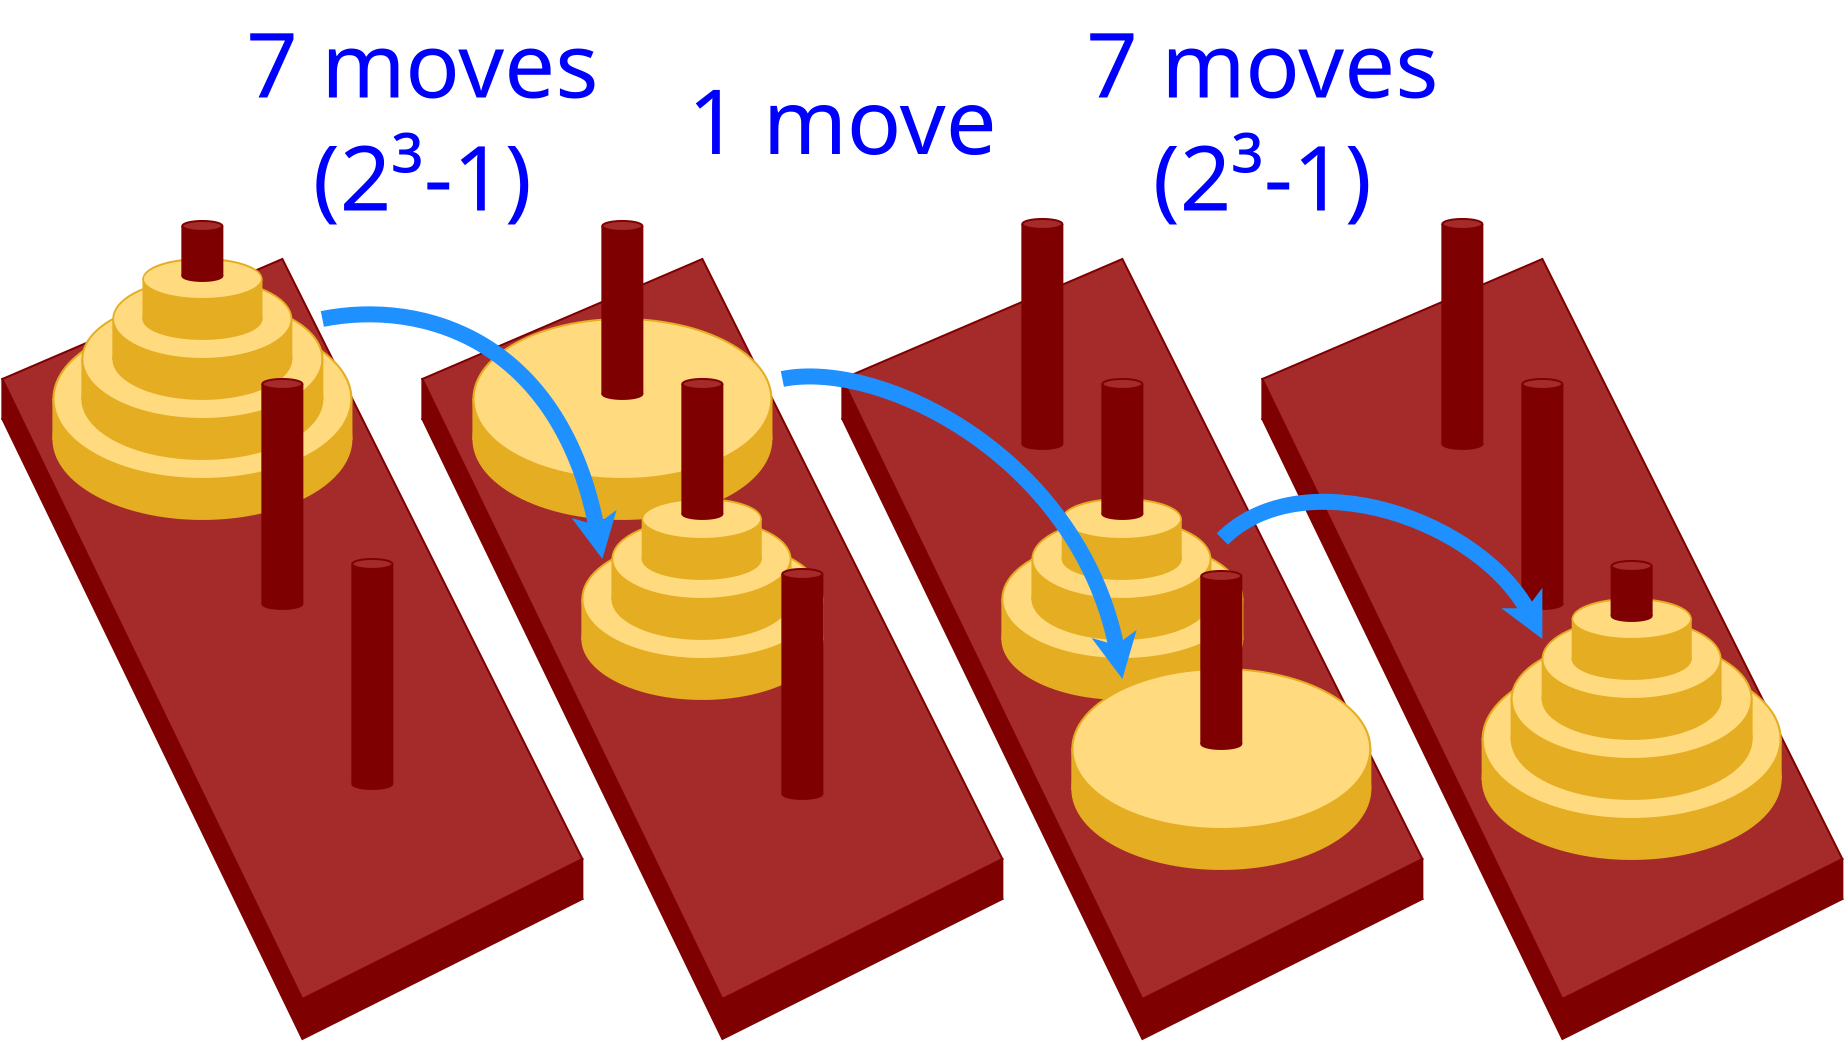 <?xml version="1.0" encoding="UTF-8"?>
<dia:diagram xmlns:dia="http://www.lysator.liu.se/~alla/dia/">
  <dia:layer name="Background" visible="true" connectable="false"/>
  <dia:layer name="Background" visible="true" connectable="true" active="true">
    <dia:object type="Standard - Box" version="0" id="O0">
      <dia:attribute name="obj_pos">
        <dia:point val="68,23"/>
      </dia:attribute>
      <dia:attribute name="obj_bb">
        <dia:rectangle val="67.95,22.95;69.05,25.05"/>
      </dia:attribute>
      <dia:attribute name="elem_corner">
        <dia:point val="68,23"/>
      </dia:attribute>
      <dia:attribute name="elem_width">
        <dia:real val="1"/>
      </dia:attribute>
      <dia:attribute name="elem_height">
        <dia:real val="2"/>
      </dia:attribute>
      <dia:attribute name="border_color">
        <dia:color val="#7f0000ff"/>
      </dia:attribute>
      <dia:attribute name="inner_color">
        <dia:color val="#7f0000ff"/>
      </dia:attribute>
      <dia:attribute name="show_background">
        <dia:boolean val="true"/>
      </dia:attribute>
    </dia:object>
    <dia:object type="Standard - Box" version="0" id="O1">
      <dia:attribute name="obj_pos">
        <dia:point val="32,47"/>
      </dia:attribute>
      <dia:attribute name="obj_bb">
        <dia:rectangle val="31.95,46.95;34.05,49.05"/>
      </dia:attribute>
      <dia:attribute name="elem_corner">
        <dia:point val="32,47"/>
      </dia:attribute>
      <dia:attribute name="elem_width">
        <dia:real val="2"/>
      </dia:attribute>
      <dia:attribute name="elem_height">
        <dia:real val="2"/>
      </dia:attribute>
      <dia:attribute name="border_color">
        <dia:color val="#7f0000ff"/>
      </dia:attribute>
      <dia:attribute name="inner_color">
        <dia:color val="#7f0000ff"/>
      </dia:attribute>
      <dia:attribute name="show_background">
        <dia:boolean val="true"/>
      </dia:attribute>
    </dia:object>
    <dia:object type="Standard - Box" version="0" id="O2">
      <dia:attribute name="obj_pos">
        <dia:point val="5,23"/>
      </dia:attribute>
      <dia:attribute name="obj_bb">
        <dia:rectangle val="4.95,22.95;6.05,25.05"/>
      </dia:attribute>
      <dia:attribute name="elem_corner">
        <dia:point val="5,23"/>
      </dia:attribute>
      <dia:attribute name="elem_width">
        <dia:real val="1"/>
      </dia:attribute>
      <dia:attribute name="elem_height">
        <dia:real val="2"/>
      </dia:attribute>
      <dia:attribute name="border_color">
        <dia:color val="#7f0000ff"/>
      </dia:attribute>
      <dia:attribute name="inner_color">
        <dia:color val="#7f0000ff"/>
      </dia:attribute>
      <dia:attribute name="show_background">
        <dia:boolean val="true"/>
      </dia:attribute>
    </dia:object>
    <dia:object type="Standard - Polygon" version="0" id="O3">
      <dia:attribute name="obj_pos">
        <dia:point val="19,19"/>
      </dia:attribute>
      <dia:attribute name="obj_bb">
        <dia:rectangle val="4.932,18.936;34.067,56.067"/>
      </dia:attribute>
      <dia:attribute name="poly_points">
        <dia:point val="19,19"/>
        <dia:point val="34,49"/>
        <dia:point val="20,56"/>
        <dia:point val="5,25"/>
      </dia:attribute>
      <dia:attribute name="line_color">
        <dia:color val="#7f0000ff"/>
      </dia:attribute>
      <dia:attribute name="inner_color">
        <dia:color val="#7f0000ff"/>
      </dia:attribute>
      <dia:attribute name="show_background">
        <dia:boolean val="true"/>
      </dia:attribute>
    </dia:object>
    <dia:object type="Standard - Polygon" version="0" id="O4">
      <dia:attribute name="obj_pos">
        <dia:point val="19,17"/>
      </dia:attribute>
      <dia:attribute name="obj_bb">
        <dia:rectangle val="4.932,16.936;34.067,54.067"/>
      </dia:attribute>
      <dia:attribute name="poly_points">
        <dia:point val="19,17"/>
        <dia:point val="34,47"/>
        <dia:point val="20,54"/>
        <dia:point val="5,23"/>
      </dia:attribute>
      <dia:attribute name="line_color">
        <dia:color val="#7f0000ff"/>
      </dia:attribute>
      <dia:attribute name="inner_color">
        <dia:color val="#a52a2aff"/>
      </dia:attribute>
      <dia:attribute name="show_background">
        <dia:boolean val="true"/>
      </dia:attribute>
    </dia:object>
    <dia:group>
      <dia:attribute name="meta">
        <dia:composite type="dict"/>
      </dia:attribute>
      <dia:attribute name="matrix">
        <dia:matrix xx="1.064" xy="0" yx="0" yy="1" x0="-0.957" y0="0"/>
      </dia:attribute>
      <dia:object type="Standard - Ellipse" version="0" id="O5">
        <dia:attribute name="obj_pos">
          <dia:point val="8,22"/>
        </dia:attribute>
        <dia:attribute name="obj_bb">
          <dia:rectangle val="7.95,21.95;22.05,30.05"/>
        </dia:attribute>
        <dia:attribute name="elem_corner">
          <dia:point val="8,22"/>
        </dia:attribute>
        <dia:attribute name="elem_width">
          <dia:real val="14"/>
        </dia:attribute>
        <dia:attribute name="elem_height">
          <dia:real val="8"/>
        </dia:attribute>
        <dia:attribute name="border_color">
          <dia:color val="#e5ad21ff"/>
        </dia:attribute>
        <dia:attribute name="inner_color">
          <dia:color val="#e5ad21ff"/>
        </dia:attribute>
      </dia:object>
      <dia:object type="Standard - Box" version="0" id="O6">
        <dia:attribute name="obj_pos">
          <dia:point val="8,24"/>
        </dia:attribute>
        <dia:attribute name="obj_bb">
          <dia:rectangle val="7.95,23.95;22.05,26.05"/>
        </dia:attribute>
        <dia:attribute name="elem_corner">
          <dia:point val="8,24"/>
        </dia:attribute>
        <dia:attribute name="elem_width">
          <dia:real val="14"/>
        </dia:attribute>
        <dia:attribute name="elem_height">
          <dia:real val="2"/>
        </dia:attribute>
        <dia:attribute name="border_color">
          <dia:color val="#e5ad21ff"/>
        </dia:attribute>
        <dia:attribute name="inner_color">
          <dia:color val="#e5ad21ff"/>
        </dia:attribute>
        <dia:attribute name="show_background">
          <dia:boolean val="true"/>
        </dia:attribute>
      </dia:object>
      <dia:object type="Standard - Ellipse" version="0" id="O7">
        <dia:attribute name="obj_pos">
          <dia:point val="8,20"/>
        </dia:attribute>
        <dia:attribute name="obj_bb">
          <dia:rectangle val="7.95,19.95;22.05,28.05"/>
        </dia:attribute>
        <dia:attribute name="elem_corner">
          <dia:point val="8,20"/>
        </dia:attribute>
        <dia:attribute name="elem_width">
          <dia:real val="14"/>
        </dia:attribute>
        <dia:attribute name="elem_height">
          <dia:real val="8"/>
        </dia:attribute>
        <dia:attribute name="border_color">
          <dia:color val="#e5ad21ff"/>
        </dia:attribute>
        <dia:attribute name="inner_color">
          <dia:color val="#ffda7fff"/>
        </dia:attribute>
      </dia:object>
    </dia:group>
    <dia:group>
      <dia:attribute name="meta">
        <dia:composite type="dict"/>
      </dia:attribute>
      <dia:attribute name="matrix"/>
      <dia:object type="Standard - Ellipse" version="0" id="O8">
        <dia:attribute name="obj_pos">
          <dia:point val="9,21"/>
        </dia:attribute>
        <dia:attribute name="obj_bb">
          <dia:rectangle val="8.95,20.95;21.05,27.05"/>
        </dia:attribute>
        <dia:attribute name="elem_corner">
          <dia:point val="9,21"/>
        </dia:attribute>
        <dia:attribute name="elem_width">
          <dia:real val="12"/>
        </dia:attribute>
        <dia:attribute name="elem_height">
          <dia:real val="6"/>
        </dia:attribute>
        <dia:attribute name="border_color">
          <dia:color val="#e5ad21ff"/>
        </dia:attribute>
        <dia:attribute name="inner_color">
          <dia:color val="#e5ad21ff"/>
        </dia:attribute>
      </dia:object>
      <dia:object type="Standard - Box" version="0" id="O9">
        <dia:attribute name="obj_pos">
          <dia:point val="9,22"/>
        </dia:attribute>
        <dia:attribute name="obj_bb">
          <dia:rectangle val="8.95,21.95;21.05,24.05"/>
        </dia:attribute>
        <dia:attribute name="elem_corner">
          <dia:point val="9,22"/>
        </dia:attribute>
        <dia:attribute name="elem_width">
          <dia:real val="12"/>
        </dia:attribute>
        <dia:attribute name="elem_height">
          <dia:real val="2"/>
        </dia:attribute>
        <dia:attribute name="border_color">
          <dia:color val="#e5ad21ff"/>
        </dia:attribute>
        <dia:attribute name="inner_color">
          <dia:color val="#e5ad21ff"/>
        </dia:attribute>
        <dia:attribute name="show_background">
          <dia:boolean val="true"/>
        </dia:attribute>
      </dia:object>
      <dia:object type="Standard - Ellipse" version="0" id="O10">
        <dia:attribute name="obj_pos">
          <dia:point val="9,19"/>
        </dia:attribute>
        <dia:attribute name="obj_bb">
          <dia:rectangle val="8.95,18.95;21.05,25.05"/>
        </dia:attribute>
        <dia:attribute name="elem_corner">
          <dia:point val="9,19"/>
        </dia:attribute>
        <dia:attribute name="elem_width">
          <dia:real val="12"/>
        </dia:attribute>
        <dia:attribute name="elem_height">
          <dia:real val="6"/>
        </dia:attribute>
        <dia:attribute name="border_color">
          <dia:color val="#e5ad21ff"/>
        </dia:attribute>
        <dia:attribute name="inner_color">
          <dia:color val="#ffda7fff"/>
        </dia:attribute>
      </dia:object>
    </dia:group>
    <dia:group>
      <dia:attribute name="meta">
        <dia:composite type="dict"/>
      </dia:attribute>
      <dia:attribute name="matrix">
        <dia:matrix xx="0.891" xy="0" yx="0" yy="1" x0="1.634" y0="0"/>
      </dia:attribute>
      <dia:object type="Standard - Ellipse" version="0" id="O11">
        <dia:attribute name="obj_pos">
          <dia:point val="10,20"/>
        </dia:attribute>
        <dia:attribute name="obj_bb">
          <dia:rectangle val="9.95,19.95;20.05,24.05"/>
        </dia:attribute>
        <dia:attribute name="elem_corner">
          <dia:point val="10,20"/>
        </dia:attribute>
        <dia:attribute name="elem_width">
          <dia:real val="10"/>
        </dia:attribute>
        <dia:attribute name="elem_height">
          <dia:real val="4"/>
        </dia:attribute>
        <dia:attribute name="border_color">
          <dia:color val="#e5ad21ff"/>
        </dia:attribute>
        <dia:attribute name="inner_color">
          <dia:color val="#e5ad21ff"/>
        </dia:attribute>
      </dia:object>
      <dia:object type="Standard - Box" version="0" id="O12">
        <dia:attribute name="obj_pos">
          <dia:point val="10,20"/>
        </dia:attribute>
        <dia:attribute name="obj_bb">
          <dia:rectangle val="9.95,19.95;20.05,22.05"/>
        </dia:attribute>
        <dia:attribute name="elem_corner">
          <dia:point val="10,20"/>
        </dia:attribute>
        <dia:attribute name="elem_width">
          <dia:real val="10"/>
        </dia:attribute>
        <dia:attribute name="elem_height">
          <dia:real val="2"/>
        </dia:attribute>
        <dia:attribute name="border_color">
          <dia:color val="#e5ad21ff"/>
        </dia:attribute>
        <dia:attribute name="inner_color">
          <dia:color val="#e5ad21ff"/>
        </dia:attribute>
        <dia:attribute name="show_background">
          <dia:boolean val="true"/>
        </dia:attribute>
      </dia:object>
      <dia:object type="Standard - Ellipse" version="0" id="O13">
        <dia:attribute name="obj_pos">
          <dia:point val="10,18"/>
        </dia:attribute>
        <dia:attribute name="obj_bb">
          <dia:rectangle val="9.95,17.95;20.05,22.05"/>
        </dia:attribute>
        <dia:attribute name="elem_corner">
          <dia:point val="10,18"/>
        </dia:attribute>
        <dia:attribute name="elem_width">
          <dia:real val="10"/>
        </dia:attribute>
        <dia:attribute name="elem_height">
          <dia:real val="4"/>
        </dia:attribute>
        <dia:attribute name="border_color">
          <dia:color val="#e5ad21ff"/>
        </dia:attribute>
        <dia:attribute name="inner_color">
          <dia:color val="#ffda7fff"/>
        </dia:attribute>
      </dia:object>
    </dia:group>
    <dia:group>
      <dia:attribute name="meta">
        <dia:composite type="dict"/>
      </dia:attribute>
      <dia:attribute name="matrix">
        <dia:matrix xx="0.741" xy="0" yx="0" yy="1" x0="3.889" y0="0"/>
      </dia:attribute>
      <dia:object type="Standard - Ellipse" version="0" id="O14">
        <dia:attribute name="obj_pos">
          <dia:point val="11,19"/>
        </dia:attribute>
        <dia:attribute name="obj_bb">
          <dia:rectangle val="10.95,18.95;19.05,21.05"/>
        </dia:attribute>
        <dia:attribute name="elem_corner">
          <dia:point val="11,19"/>
        </dia:attribute>
        <dia:attribute name="elem_width">
          <dia:real val="8"/>
        </dia:attribute>
        <dia:attribute name="elem_height">
          <dia:real val="2"/>
        </dia:attribute>
        <dia:attribute name="border_color">
          <dia:color val="#e5ad21ff"/>
        </dia:attribute>
        <dia:attribute name="inner_color">
          <dia:color val="#e5ad21ff"/>
        </dia:attribute>
      </dia:object>
      <dia:object type="Standard - Box" version="0" id="O15">
        <dia:attribute name="obj_pos">
          <dia:point val="11,18"/>
        </dia:attribute>
        <dia:attribute name="obj_bb">
          <dia:rectangle val="10.95,17.95;19.05,20.05"/>
        </dia:attribute>
        <dia:attribute name="elem_corner">
          <dia:point val="11,18"/>
        </dia:attribute>
        <dia:attribute name="elem_width">
          <dia:real val="8"/>
        </dia:attribute>
        <dia:attribute name="elem_height">
          <dia:real val="2"/>
        </dia:attribute>
        <dia:attribute name="border_color">
          <dia:color val="#e5ad21ff"/>
        </dia:attribute>
        <dia:attribute name="inner_color">
          <dia:color val="#e5ad21ff"/>
        </dia:attribute>
        <dia:attribute name="show_background">
          <dia:boolean val="true"/>
        </dia:attribute>
      </dia:object>
      <dia:object type="Standard - Ellipse" version="0" id="O16">
        <dia:attribute name="obj_pos">
          <dia:point val="11,17"/>
        </dia:attribute>
        <dia:attribute name="obj_bb">
          <dia:rectangle val="10.95,16.95;19.05,19.05"/>
        </dia:attribute>
        <dia:attribute name="elem_corner">
          <dia:point val="11,17"/>
        </dia:attribute>
        <dia:attribute name="elem_width">
          <dia:real val="8"/>
        </dia:attribute>
        <dia:attribute name="elem_height">
          <dia:real val="2"/>
        </dia:attribute>
        <dia:attribute name="border_color">
          <dia:color val="#e5ad21ff"/>
        </dia:attribute>
        <dia:attribute name="inner_color">
          <dia:color val="#ffda7fff"/>
        </dia:attribute>
      </dia:object>
    </dia:group>
    <dia:group>
      <dia:attribute name="meta">
        <dia:composite type="dict"/>
      </dia:attribute>
      <dia:attribute name="matrix"/>
      <dia:object type="Standard - Ellipse" version="0" id="O17">
        <dia:attribute name="obj_pos">
          <dia:point val="14,17.6"/>
        </dia:attribute>
        <dia:attribute name="obj_bb">
          <dia:rectangle val="13.95,17.55;16.05,18.15"/>
        </dia:attribute>
        <dia:attribute name="elem_corner">
          <dia:point val="14,17.6"/>
        </dia:attribute>
        <dia:attribute name="elem_width">
          <dia:real val="2"/>
        </dia:attribute>
        <dia:attribute name="elem_height">
          <dia:real val="0.5"/>
        </dia:attribute>
        <dia:attribute name="border_color">
          <dia:color val="#7f0000ff"/>
        </dia:attribute>
        <dia:attribute name="inner_color">
          <dia:color val="#7f0000ff"/>
        </dia:attribute>
      </dia:object>
      <dia:object type="Standard - Box" version="0" id="O18">
        <dia:attribute name="obj_pos">
          <dia:point val="14,15.4"/>
        </dia:attribute>
        <dia:attribute name="obj_bb">
          <dia:rectangle val="13.95,15.35;16.05,17.85"/>
        </dia:attribute>
        <dia:attribute name="elem_corner">
          <dia:point val="14,15.4"/>
        </dia:attribute>
        <dia:attribute name="elem_width">
          <dia:real val="2"/>
        </dia:attribute>
        <dia:attribute name="elem_height">
          <dia:real val="2.4"/>
        </dia:attribute>
        <dia:attribute name="border_color">
          <dia:color val="#7f0000ff"/>
        </dia:attribute>
        <dia:attribute name="inner_color">
          <dia:color val="#7f0000ff"/>
        </dia:attribute>
        <dia:attribute name="show_background">
          <dia:boolean val="true"/>
        </dia:attribute>
      </dia:object>
      <dia:object type="Standard - Ellipse" version="0" id="O19">
        <dia:attribute name="obj_pos">
          <dia:point val="14,15.1"/>
        </dia:attribute>
        <dia:attribute name="obj_bb">
          <dia:rectangle val="13.95,15.05;16.05,15.65"/>
        </dia:attribute>
        <dia:attribute name="elem_corner">
          <dia:point val="14,15.1"/>
        </dia:attribute>
        <dia:attribute name="elem_width">
          <dia:real val="2"/>
        </dia:attribute>
        <dia:attribute name="elem_height">
          <dia:real val="0.5"/>
        </dia:attribute>
        <dia:attribute name="border_color">
          <dia:color val="#7f0000ff"/>
        </dia:attribute>
        <dia:attribute name="inner_color">
          <dia:color val="#a52a2aff"/>
        </dia:attribute>
      </dia:object>
    </dia:group>
    <dia:group>
      <dia:attribute name="meta">
        <dia:composite type="dict"/>
      </dia:attribute>
      <dia:attribute name="matrix"/>
      <dia:object type="Standard - Ellipse" version="0" id="O20">
        <dia:attribute name="obj_pos">
          <dia:point val="18,34"/>
        </dia:attribute>
        <dia:attribute name="obj_bb">
          <dia:rectangle val="17.95,33.95;20.05,34.55"/>
        </dia:attribute>
        <dia:attribute name="elem_corner">
          <dia:point val="18,34"/>
        </dia:attribute>
        <dia:attribute name="elem_width">
          <dia:real val="2"/>
        </dia:attribute>
        <dia:attribute name="elem_height">
          <dia:real val="0.5"/>
        </dia:attribute>
        <dia:attribute name="border_color">
          <dia:color val="#7f0000ff"/>
        </dia:attribute>
        <dia:attribute name="inner_color">
          <dia:color val="#7f0000ff"/>
        </dia:attribute>
      </dia:object>
      <dia:object type="Standard - Box" version="0" id="O21">
        <dia:attribute name="obj_pos">
          <dia:point val="18,23.3"/>
        </dia:attribute>
        <dia:attribute name="obj_bb">
          <dia:rectangle val="17.95,23.25;20.05,34.25"/>
        </dia:attribute>
        <dia:attribute name="elem_corner">
          <dia:point val="18,23.3"/>
        </dia:attribute>
        <dia:attribute name="elem_width">
          <dia:real val="2"/>
        </dia:attribute>
        <dia:attribute name="elem_height">
          <dia:real val="10.9"/>
        </dia:attribute>
        <dia:attribute name="border_color">
          <dia:color val="#7f0000ff"/>
        </dia:attribute>
        <dia:attribute name="inner_color">
          <dia:color val="#7f0000ff"/>
        </dia:attribute>
        <dia:attribute name="show_background">
          <dia:boolean val="true"/>
        </dia:attribute>
      </dia:object>
      <dia:object type="Standard - Ellipse" version="0" id="O22">
        <dia:attribute name="obj_pos">
          <dia:point val="18,23"/>
        </dia:attribute>
        <dia:attribute name="obj_bb">
          <dia:rectangle val="17.95,22.95;20.05,23.55"/>
        </dia:attribute>
        <dia:attribute name="elem_corner">
          <dia:point val="18,23"/>
        </dia:attribute>
        <dia:attribute name="elem_width">
          <dia:real val="2"/>
        </dia:attribute>
        <dia:attribute name="elem_height">
          <dia:real val="0.5"/>
        </dia:attribute>
        <dia:attribute name="border_color">
          <dia:color val="#7f0000ff"/>
        </dia:attribute>
        <dia:attribute name="inner_color">
          <dia:color val="#a52a2aff"/>
        </dia:attribute>
      </dia:object>
    </dia:group>
    <dia:group>
      <dia:attribute name="meta">
        <dia:composite type="dict"/>
      </dia:attribute>
      <dia:attribute name="matrix"/>
      <dia:object type="Standard - Ellipse" version="0" id="O23">
        <dia:attribute name="obj_pos">
          <dia:point val="22.5,43"/>
        </dia:attribute>
        <dia:attribute name="obj_bb">
          <dia:rectangle val="22.45,42.95;24.55,43.55"/>
        </dia:attribute>
        <dia:attribute name="elem_corner">
          <dia:point val="22.5,43"/>
        </dia:attribute>
        <dia:attribute name="elem_width">
          <dia:real val="2"/>
        </dia:attribute>
        <dia:attribute name="elem_height">
          <dia:real val="0.5"/>
        </dia:attribute>
        <dia:attribute name="border_color">
          <dia:color val="#7f0000ff"/>
        </dia:attribute>
        <dia:attribute name="inner_color">
          <dia:color val="#7f0000ff"/>
        </dia:attribute>
      </dia:object>
      <dia:object type="Standard - Box" version="0" id="O24">
        <dia:attribute name="obj_pos">
          <dia:point val="22.5,32.3"/>
        </dia:attribute>
        <dia:attribute name="obj_bb">
          <dia:rectangle val="22.45,32.25;24.55,43.25"/>
        </dia:attribute>
        <dia:attribute name="elem_corner">
          <dia:point val="22.5,32.3"/>
        </dia:attribute>
        <dia:attribute name="elem_width">
          <dia:real val="2"/>
        </dia:attribute>
        <dia:attribute name="elem_height">
          <dia:real val="10.9"/>
        </dia:attribute>
        <dia:attribute name="border_color">
          <dia:color val="#7f0000ff"/>
        </dia:attribute>
        <dia:attribute name="inner_color">
          <dia:color val="#7f0000ff"/>
        </dia:attribute>
        <dia:attribute name="show_background">
          <dia:boolean val="true"/>
        </dia:attribute>
      </dia:object>
      <dia:object type="Standard - Ellipse" version="0" id="O25">
        <dia:attribute name="obj_pos">
          <dia:point val="22.5,32"/>
        </dia:attribute>
        <dia:attribute name="obj_bb">
          <dia:rectangle val="22.45,31.95;24.55,32.55"/>
        </dia:attribute>
        <dia:attribute name="elem_corner">
          <dia:point val="22.5,32"/>
        </dia:attribute>
        <dia:attribute name="elem_width">
          <dia:real val="2"/>
        </dia:attribute>
        <dia:attribute name="elem_height">
          <dia:real val="0.5"/>
        </dia:attribute>
        <dia:attribute name="border_color">
          <dia:color val="#7f0000ff"/>
        </dia:attribute>
        <dia:attribute name="inner_color">
          <dia:color val="#a52a2aff"/>
        </dia:attribute>
      </dia:object>
    </dia:group>
    <dia:object type="Standard - Box" version="0" id="O26">
      <dia:attribute name="obj_pos">
        <dia:point val="53,47"/>
      </dia:attribute>
      <dia:attribute name="obj_bb">
        <dia:rectangle val="52.95,46.95;55.05,49.05"/>
      </dia:attribute>
      <dia:attribute name="elem_corner">
        <dia:point val="53,47"/>
      </dia:attribute>
      <dia:attribute name="elem_width">
        <dia:real val="2"/>
      </dia:attribute>
      <dia:attribute name="elem_height">
        <dia:real val="2"/>
      </dia:attribute>
      <dia:attribute name="border_color">
        <dia:color val="#7f0000ff"/>
      </dia:attribute>
      <dia:attribute name="inner_color">
        <dia:color val="#7f0000ff"/>
      </dia:attribute>
      <dia:attribute name="show_background">
        <dia:boolean val="true"/>
      </dia:attribute>
    </dia:object>
    <dia:object type="Standard - Box" version="0" id="O27">
      <dia:attribute name="obj_pos">
        <dia:point val="26,23"/>
      </dia:attribute>
      <dia:attribute name="obj_bb">
        <dia:rectangle val="25.95,22.95;27.05,25.05"/>
      </dia:attribute>
      <dia:attribute name="elem_corner">
        <dia:point val="26,23"/>
      </dia:attribute>
      <dia:attribute name="elem_width">
        <dia:real val="1"/>
      </dia:attribute>
      <dia:attribute name="elem_height">
        <dia:real val="2"/>
      </dia:attribute>
      <dia:attribute name="border_color">
        <dia:color val="#7f0000ff"/>
      </dia:attribute>
      <dia:attribute name="inner_color">
        <dia:color val="#7f0000ff"/>
      </dia:attribute>
      <dia:attribute name="show_background">
        <dia:boolean val="true"/>
      </dia:attribute>
    </dia:object>
    <dia:object type="Standard - Polygon" version="0" id="O28">
      <dia:attribute name="obj_pos">
        <dia:point val="40,19"/>
      </dia:attribute>
      <dia:attribute name="obj_bb">
        <dia:rectangle val="25.932,18.936;55.067,56.067"/>
      </dia:attribute>
      <dia:attribute name="poly_points">
        <dia:point val="40,19"/>
        <dia:point val="55,49"/>
        <dia:point val="41,56"/>
        <dia:point val="26,25"/>
      </dia:attribute>
      <dia:attribute name="line_color">
        <dia:color val="#7f0000ff"/>
      </dia:attribute>
      <dia:attribute name="inner_color">
        <dia:color val="#7f0000ff"/>
      </dia:attribute>
      <dia:attribute name="show_background">
        <dia:boolean val="true"/>
      </dia:attribute>
    </dia:object>
    <dia:object type="Standard - Polygon" version="0" id="O29">
      <dia:attribute name="obj_pos">
        <dia:point val="40,17"/>
      </dia:attribute>
      <dia:attribute name="obj_bb">
        <dia:rectangle val="25.932,16.936;55.067,54.067"/>
      </dia:attribute>
      <dia:attribute name="poly_points">
        <dia:point val="40,17"/>
        <dia:point val="55,47"/>
        <dia:point val="41,54"/>
        <dia:point val="26,23"/>
      </dia:attribute>
      <dia:attribute name="line_color">
        <dia:color val="#7f0000ff"/>
      </dia:attribute>
      <dia:attribute name="inner_color">
        <dia:color val="#a52a2aff"/>
      </dia:attribute>
      <dia:attribute name="show_background">
        <dia:boolean val="true"/>
      </dia:attribute>
    </dia:object>
    <dia:group>
      <dia:attribute name="meta">
        <dia:composite type="dict"/>
      </dia:attribute>
      <dia:attribute name="matrix">
        <dia:matrix xx="1.064" xy="0" yx="0" yy="1" x0="20.043" y0="0"/>
      </dia:attribute>
      <dia:object type="Standard - Ellipse" version="0" id="O30">
        <dia:attribute name="obj_pos">
          <dia:point val="8,22"/>
        </dia:attribute>
        <dia:attribute name="obj_bb">
          <dia:rectangle val="7.95,21.95;22.05,30.05"/>
        </dia:attribute>
        <dia:attribute name="elem_corner">
          <dia:point val="8,22"/>
        </dia:attribute>
        <dia:attribute name="elem_width">
          <dia:real val="14"/>
        </dia:attribute>
        <dia:attribute name="elem_height">
          <dia:real val="8"/>
        </dia:attribute>
        <dia:attribute name="border_color">
          <dia:color val="#e5ad21ff"/>
        </dia:attribute>
        <dia:attribute name="inner_color">
          <dia:color val="#e5ad21ff"/>
        </dia:attribute>
      </dia:object>
      <dia:object type="Standard - Box" version="0" id="O31">
        <dia:attribute name="obj_pos">
          <dia:point val="8,24"/>
        </dia:attribute>
        <dia:attribute name="obj_bb">
          <dia:rectangle val="7.95,23.95;22.05,26.05"/>
        </dia:attribute>
        <dia:attribute name="elem_corner">
          <dia:point val="8,24"/>
        </dia:attribute>
        <dia:attribute name="elem_width">
          <dia:real val="14"/>
        </dia:attribute>
        <dia:attribute name="elem_height">
          <dia:real val="2"/>
        </dia:attribute>
        <dia:attribute name="border_color">
          <dia:color val="#e5ad21ff"/>
        </dia:attribute>
        <dia:attribute name="inner_color">
          <dia:color val="#e5ad21ff"/>
        </dia:attribute>
        <dia:attribute name="show_background">
          <dia:boolean val="true"/>
        </dia:attribute>
      </dia:object>
      <dia:object type="Standard - Ellipse" version="0" id="O32">
        <dia:attribute name="obj_pos">
          <dia:point val="8,20"/>
        </dia:attribute>
        <dia:attribute name="obj_bb">
          <dia:rectangle val="7.95,19.95;22.05,28.05"/>
        </dia:attribute>
        <dia:attribute name="elem_corner">
          <dia:point val="8,20"/>
        </dia:attribute>
        <dia:attribute name="elem_width">
          <dia:real val="14"/>
        </dia:attribute>
        <dia:attribute name="elem_height">
          <dia:real val="8"/>
        </dia:attribute>
        <dia:attribute name="border_color">
          <dia:color val="#e5ad21ff"/>
        </dia:attribute>
        <dia:attribute name="inner_color">
          <dia:color val="#ffda7fff"/>
        </dia:attribute>
      </dia:object>
    </dia:group>
    <dia:group>
      <dia:attribute name="meta">
        <dia:composite type="dict"/>
      </dia:attribute>
      <dia:attribute name="matrix"/>
      <dia:object type="Standard - Ellipse" version="0" id="O33">
        <dia:attribute name="obj_pos">
          <dia:point val="34,33"/>
        </dia:attribute>
        <dia:attribute name="obj_bb">
          <dia:rectangle val="33.95,32.95;46.05,39.05"/>
        </dia:attribute>
        <dia:attribute name="elem_corner">
          <dia:point val="34,33"/>
        </dia:attribute>
        <dia:attribute name="elem_width">
          <dia:real val="12"/>
        </dia:attribute>
        <dia:attribute name="elem_height">
          <dia:real val="6"/>
        </dia:attribute>
        <dia:attribute name="border_color">
          <dia:color val="#e5ad21ff"/>
        </dia:attribute>
        <dia:attribute name="inner_color">
          <dia:color val="#e5ad21ff"/>
        </dia:attribute>
      </dia:object>
      <dia:object type="Standard - Box" version="0" id="O34">
        <dia:attribute name="obj_pos">
          <dia:point val="34,34"/>
        </dia:attribute>
        <dia:attribute name="obj_bb">
          <dia:rectangle val="33.95,33.95;46.05,36.05"/>
        </dia:attribute>
        <dia:attribute name="elem_corner">
          <dia:point val="34,34"/>
        </dia:attribute>
        <dia:attribute name="elem_width">
          <dia:real val="12"/>
        </dia:attribute>
        <dia:attribute name="elem_height">
          <dia:real val="2"/>
        </dia:attribute>
        <dia:attribute name="border_color">
          <dia:color val="#e5ad21ff"/>
        </dia:attribute>
        <dia:attribute name="inner_color">
          <dia:color val="#e5ad21ff"/>
        </dia:attribute>
        <dia:attribute name="show_background">
          <dia:boolean val="true"/>
        </dia:attribute>
      </dia:object>
      <dia:object type="Standard - Ellipse" version="0" id="O35">
        <dia:attribute name="obj_pos">
          <dia:point val="34,31"/>
        </dia:attribute>
        <dia:attribute name="obj_bb">
          <dia:rectangle val="33.95,30.95;46.05,37.05"/>
        </dia:attribute>
        <dia:attribute name="elem_corner">
          <dia:point val="34,31"/>
        </dia:attribute>
        <dia:attribute name="elem_width">
          <dia:real val="12"/>
        </dia:attribute>
        <dia:attribute name="elem_height">
          <dia:real val="6"/>
        </dia:attribute>
        <dia:attribute name="border_color">
          <dia:color val="#e5ad21ff"/>
        </dia:attribute>
        <dia:attribute name="inner_color">
          <dia:color val="#ffda7fff"/>
        </dia:attribute>
      </dia:object>
    </dia:group>
    <dia:group>
      <dia:attribute name="meta">
        <dia:composite type="dict"/>
      </dia:attribute>
      <dia:attribute name="matrix">
        <dia:matrix xx="0.891" xy="0" yx="0" yy="1" x0="26.589" y0="12"/>
      </dia:attribute>
      <dia:object type="Standard - Ellipse" version="0" id="O36">
        <dia:attribute name="obj_pos">
          <dia:point val="10,20"/>
        </dia:attribute>
        <dia:attribute name="obj_bb">
          <dia:rectangle val="9.95,19.95;20.05,24.05"/>
        </dia:attribute>
        <dia:attribute name="elem_corner">
          <dia:point val="10,20"/>
        </dia:attribute>
        <dia:attribute name="elem_width">
          <dia:real val="10"/>
        </dia:attribute>
        <dia:attribute name="elem_height">
          <dia:real val="4"/>
        </dia:attribute>
        <dia:attribute name="border_color">
          <dia:color val="#e5ad21ff"/>
        </dia:attribute>
        <dia:attribute name="inner_color">
          <dia:color val="#e5ad21ff"/>
        </dia:attribute>
      </dia:object>
      <dia:object type="Standard - Box" version="0" id="O37">
        <dia:attribute name="obj_pos">
          <dia:point val="10,20"/>
        </dia:attribute>
        <dia:attribute name="obj_bb">
          <dia:rectangle val="9.95,19.95;20.05,22.05"/>
        </dia:attribute>
        <dia:attribute name="elem_corner">
          <dia:point val="10,20"/>
        </dia:attribute>
        <dia:attribute name="elem_width">
          <dia:real val="10"/>
        </dia:attribute>
        <dia:attribute name="elem_height">
          <dia:real val="2"/>
        </dia:attribute>
        <dia:attribute name="border_color">
          <dia:color val="#e5ad21ff"/>
        </dia:attribute>
        <dia:attribute name="inner_color">
          <dia:color val="#e5ad21ff"/>
        </dia:attribute>
        <dia:attribute name="show_background">
          <dia:boolean val="true"/>
        </dia:attribute>
      </dia:object>
      <dia:object type="Standard - Ellipse" version="0" id="O38">
        <dia:attribute name="obj_pos">
          <dia:point val="10,18"/>
        </dia:attribute>
        <dia:attribute name="obj_bb">
          <dia:rectangle val="9.95,17.95;20.05,22.05"/>
        </dia:attribute>
        <dia:attribute name="elem_corner">
          <dia:point val="10,18"/>
        </dia:attribute>
        <dia:attribute name="elem_width">
          <dia:real val="10"/>
        </dia:attribute>
        <dia:attribute name="elem_height">
          <dia:real val="4"/>
        </dia:attribute>
        <dia:attribute name="border_color">
          <dia:color val="#e5ad21ff"/>
        </dia:attribute>
        <dia:attribute name="inner_color">
          <dia:color val="#ffda7fff"/>
        </dia:attribute>
      </dia:object>
    </dia:group>
    <dia:group>
      <dia:attribute name="meta">
        <dia:composite type="dict"/>
      </dia:attribute>
      <dia:attribute name="matrix">
        <dia:matrix xx="0.741" xy="0" yx="0" yy="1" x0="28.852" y0="12"/>
      </dia:attribute>
      <dia:object type="Standard - Ellipse" version="0" id="O39">
        <dia:attribute name="obj_pos">
          <dia:point val="11,19"/>
        </dia:attribute>
        <dia:attribute name="obj_bb">
          <dia:rectangle val="10.95,18.95;19.05,21.05"/>
        </dia:attribute>
        <dia:attribute name="elem_corner">
          <dia:point val="11,19"/>
        </dia:attribute>
        <dia:attribute name="elem_width">
          <dia:real val="8"/>
        </dia:attribute>
        <dia:attribute name="elem_height">
          <dia:real val="2"/>
        </dia:attribute>
        <dia:attribute name="border_color">
          <dia:color val="#e5ad21ff"/>
        </dia:attribute>
        <dia:attribute name="inner_color">
          <dia:color val="#e5ad21ff"/>
        </dia:attribute>
      </dia:object>
      <dia:object type="Standard - Box" version="0" id="O40">
        <dia:attribute name="obj_pos">
          <dia:point val="11,18"/>
        </dia:attribute>
        <dia:attribute name="obj_bb">
          <dia:rectangle val="10.95,17.95;19.05,20.05"/>
        </dia:attribute>
        <dia:attribute name="elem_corner">
          <dia:point val="11,18"/>
        </dia:attribute>
        <dia:attribute name="elem_width">
          <dia:real val="8"/>
        </dia:attribute>
        <dia:attribute name="elem_height">
          <dia:real val="2"/>
        </dia:attribute>
        <dia:attribute name="border_color">
          <dia:color val="#e5ad21ff"/>
        </dia:attribute>
        <dia:attribute name="inner_color">
          <dia:color val="#e5ad21ff"/>
        </dia:attribute>
        <dia:attribute name="show_background">
          <dia:boolean val="true"/>
        </dia:attribute>
      </dia:object>
      <dia:object type="Standard - Ellipse" version="0" id="O41">
        <dia:attribute name="obj_pos">
          <dia:point val="11,17"/>
        </dia:attribute>
        <dia:attribute name="obj_bb">
          <dia:rectangle val="10.95,16.95;19.05,19.05"/>
        </dia:attribute>
        <dia:attribute name="elem_corner">
          <dia:point val="11,17"/>
        </dia:attribute>
        <dia:attribute name="elem_width">
          <dia:real val="8"/>
        </dia:attribute>
        <dia:attribute name="elem_height">
          <dia:real val="2"/>
        </dia:attribute>
        <dia:attribute name="border_color">
          <dia:color val="#e5ad21ff"/>
        </dia:attribute>
        <dia:attribute name="inner_color">
          <dia:color val="#ffda7fff"/>
        </dia:attribute>
      </dia:object>
    </dia:group>
    <dia:group>
      <dia:attribute name="meta">
        <dia:composite type="dict"/>
      </dia:attribute>
      <dia:attribute name="matrix"/>
      <dia:object type="Standard - Ellipse" version="0" id="O42">
        <dia:attribute name="obj_pos">
          <dia:point val="44,43.5"/>
        </dia:attribute>
        <dia:attribute name="obj_bb">
          <dia:rectangle val="43.95,43.45;46.05,44.05"/>
        </dia:attribute>
        <dia:attribute name="elem_corner">
          <dia:point val="44,43.5"/>
        </dia:attribute>
        <dia:attribute name="elem_width">
          <dia:real val="2"/>
        </dia:attribute>
        <dia:attribute name="elem_height">
          <dia:real val="0.5"/>
        </dia:attribute>
        <dia:attribute name="border_color">
          <dia:color val="#7f0000ff"/>
        </dia:attribute>
        <dia:attribute name="inner_color">
          <dia:color val="#7f0000ff"/>
        </dia:attribute>
      </dia:object>
      <dia:object type="Standard - Box" version="0" id="O43">
        <dia:attribute name="obj_pos">
          <dia:point val="44,32.8"/>
        </dia:attribute>
        <dia:attribute name="obj_bb">
          <dia:rectangle val="43.95,32.75;46.05,43.75"/>
        </dia:attribute>
        <dia:attribute name="elem_corner">
          <dia:point val="44,32.8"/>
        </dia:attribute>
        <dia:attribute name="elem_width">
          <dia:real val="2"/>
        </dia:attribute>
        <dia:attribute name="elem_height">
          <dia:real val="10.9"/>
        </dia:attribute>
        <dia:attribute name="border_color">
          <dia:color val="#7f0000ff"/>
        </dia:attribute>
        <dia:attribute name="inner_color">
          <dia:color val="#7f0000ff"/>
        </dia:attribute>
        <dia:attribute name="show_background">
          <dia:boolean val="true"/>
        </dia:attribute>
      </dia:object>
      <dia:object type="Standard - Ellipse" version="0" id="O44">
        <dia:attribute name="obj_pos">
          <dia:point val="44,32.5"/>
        </dia:attribute>
        <dia:attribute name="obj_bb">
          <dia:rectangle val="43.95,32.45;46.05,33.05"/>
        </dia:attribute>
        <dia:attribute name="elem_corner">
          <dia:point val="44,32.5"/>
        </dia:attribute>
        <dia:attribute name="elem_width">
          <dia:real val="2"/>
        </dia:attribute>
        <dia:attribute name="elem_height">
          <dia:real val="0.5"/>
        </dia:attribute>
        <dia:attribute name="border_color">
          <dia:color val="#7f0000ff"/>
        </dia:attribute>
        <dia:attribute name="inner_color">
          <dia:color val="#a52a2aff"/>
        </dia:attribute>
      </dia:object>
    </dia:group>
    <dia:object type="Standard - Box" version="0" id="O45">
      <dia:attribute name="obj_pos">
        <dia:point val="74,47"/>
      </dia:attribute>
      <dia:attribute name="obj_bb">
        <dia:rectangle val="73.95,46.95;76.05,49.05"/>
      </dia:attribute>
      <dia:attribute name="elem_corner">
        <dia:point val="74,47"/>
      </dia:attribute>
      <dia:attribute name="elem_width">
        <dia:real val="2"/>
      </dia:attribute>
      <dia:attribute name="elem_height">
        <dia:real val="2"/>
      </dia:attribute>
      <dia:attribute name="border_color">
        <dia:color val="#7f0000ff"/>
      </dia:attribute>
      <dia:attribute name="inner_color">
        <dia:color val="#7f0000ff"/>
      </dia:attribute>
      <dia:attribute name="show_background">
        <dia:boolean val="true"/>
      </dia:attribute>
    </dia:object>
    <dia:object type="Standard - Box" version="0" id="O46">
      <dia:attribute name="obj_pos">
        <dia:point val="47,23"/>
      </dia:attribute>
      <dia:attribute name="obj_bb">
        <dia:rectangle val="46.95,22.95;48.05,25.05"/>
      </dia:attribute>
      <dia:attribute name="elem_corner">
        <dia:point val="47,23"/>
      </dia:attribute>
      <dia:attribute name="elem_width">
        <dia:real val="1"/>
      </dia:attribute>
      <dia:attribute name="elem_height">
        <dia:real val="2"/>
      </dia:attribute>
      <dia:attribute name="border_color">
        <dia:color val="#7f0000ff"/>
      </dia:attribute>
      <dia:attribute name="inner_color">
        <dia:color val="#7f0000ff"/>
      </dia:attribute>
      <dia:attribute name="show_background">
        <dia:boolean val="true"/>
      </dia:attribute>
    </dia:object>
    <dia:object type="Standard - Polygon" version="0" id="O47">
      <dia:attribute name="obj_pos">
        <dia:point val="61,19"/>
      </dia:attribute>
      <dia:attribute name="obj_bb">
        <dia:rectangle val="46.932,18.936;76.067,56.067"/>
      </dia:attribute>
      <dia:attribute name="poly_points">
        <dia:point val="61,19"/>
        <dia:point val="76,49"/>
        <dia:point val="62,56"/>
        <dia:point val="47,25"/>
      </dia:attribute>
      <dia:attribute name="line_color">
        <dia:color val="#7f0000ff"/>
      </dia:attribute>
      <dia:attribute name="inner_color">
        <dia:color val="#7f0000ff"/>
      </dia:attribute>
      <dia:attribute name="show_background">
        <dia:boolean val="true"/>
      </dia:attribute>
    </dia:object>
    <dia:object type="Standard - Polygon" version="0" id="O48">
      <dia:attribute name="obj_pos">
        <dia:point val="61,17"/>
      </dia:attribute>
      <dia:attribute name="obj_bb">
        <dia:rectangle val="46.932,16.936;76.067,54.067"/>
      </dia:attribute>
      <dia:attribute name="poly_points">
        <dia:point val="61,17"/>
        <dia:point val="76,47"/>
        <dia:point val="62,54"/>
        <dia:point val="47,23"/>
      </dia:attribute>
      <dia:attribute name="line_color">
        <dia:color val="#7f0000ff"/>
      </dia:attribute>
      <dia:attribute name="inner_color">
        <dia:color val="#a52a2aff"/>
      </dia:attribute>
      <dia:attribute name="show_background">
        <dia:boolean val="true"/>
      </dia:attribute>
    </dia:object>
    <dia:group>
      <dia:attribute name="meta">
        <dia:composite type="dict"/>
      </dia:attribute>
      <dia:attribute name="matrix"/>
      <dia:object type="Standard - Ellipse" version="0" id="O49">
        <dia:attribute name="obj_pos">
          <dia:point val="55,33"/>
        </dia:attribute>
        <dia:attribute name="obj_bb">
          <dia:rectangle val="54.95,32.95;67.05,39.05"/>
        </dia:attribute>
        <dia:attribute name="elem_corner">
          <dia:point val="55,33"/>
        </dia:attribute>
        <dia:attribute name="elem_width">
          <dia:real val="12"/>
        </dia:attribute>
        <dia:attribute name="elem_height">
          <dia:real val="6"/>
        </dia:attribute>
        <dia:attribute name="border_color">
          <dia:color val="#e5ad21ff"/>
        </dia:attribute>
        <dia:attribute name="inner_color">
          <dia:color val="#e5ad21ff"/>
        </dia:attribute>
      </dia:object>
      <dia:object type="Standard - Box" version="0" id="O50">
        <dia:attribute name="obj_pos">
          <dia:point val="55,34"/>
        </dia:attribute>
        <dia:attribute name="obj_bb">
          <dia:rectangle val="54.95,33.95;67.05,36.05"/>
        </dia:attribute>
        <dia:attribute name="elem_corner">
          <dia:point val="55,34"/>
        </dia:attribute>
        <dia:attribute name="elem_width">
          <dia:real val="12"/>
        </dia:attribute>
        <dia:attribute name="elem_height">
          <dia:real val="2"/>
        </dia:attribute>
        <dia:attribute name="border_color">
          <dia:color val="#e5ad21ff"/>
        </dia:attribute>
        <dia:attribute name="inner_color">
          <dia:color val="#e5ad21ff"/>
        </dia:attribute>
        <dia:attribute name="show_background">
          <dia:boolean val="true"/>
        </dia:attribute>
      </dia:object>
      <dia:object type="Standard - Ellipse" version="0" id="O51">
        <dia:attribute name="obj_pos">
          <dia:point val="55,31"/>
        </dia:attribute>
        <dia:attribute name="obj_bb">
          <dia:rectangle val="54.95,30.95;67.05,37.05"/>
        </dia:attribute>
        <dia:attribute name="elem_corner">
          <dia:point val="55,31"/>
        </dia:attribute>
        <dia:attribute name="elem_width">
          <dia:real val="12"/>
        </dia:attribute>
        <dia:attribute name="elem_height">
          <dia:real val="6"/>
        </dia:attribute>
        <dia:attribute name="border_color">
          <dia:color val="#e5ad21ff"/>
        </dia:attribute>
        <dia:attribute name="inner_color">
          <dia:color val="#ffda7fff"/>
        </dia:attribute>
      </dia:object>
    </dia:group>
    <dia:group>
      <dia:attribute name="meta">
        <dia:composite type="dict"/>
      </dia:attribute>
      <dia:attribute name="matrix">
        <dia:matrix xx="0.891" xy="0" yx="0" yy="1" x0="47.589" y0="12"/>
      </dia:attribute>
      <dia:object type="Standard - Ellipse" version="0" id="O52">
        <dia:attribute name="obj_pos">
          <dia:point val="10,20"/>
        </dia:attribute>
        <dia:attribute name="obj_bb">
          <dia:rectangle val="9.95,19.95;20.05,24.05"/>
        </dia:attribute>
        <dia:attribute name="elem_corner">
          <dia:point val="10,20"/>
        </dia:attribute>
        <dia:attribute name="elem_width">
          <dia:real val="10"/>
        </dia:attribute>
        <dia:attribute name="elem_height">
          <dia:real val="4"/>
        </dia:attribute>
        <dia:attribute name="border_color">
          <dia:color val="#e5ad21ff"/>
        </dia:attribute>
        <dia:attribute name="inner_color">
          <dia:color val="#e5ad21ff"/>
        </dia:attribute>
      </dia:object>
      <dia:object type="Standard - Box" version="0" id="O53">
        <dia:attribute name="obj_pos">
          <dia:point val="10,20"/>
        </dia:attribute>
        <dia:attribute name="obj_bb">
          <dia:rectangle val="9.95,19.95;20.05,22.05"/>
        </dia:attribute>
        <dia:attribute name="elem_corner">
          <dia:point val="10,20"/>
        </dia:attribute>
        <dia:attribute name="elem_width">
          <dia:real val="10"/>
        </dia:attribute>
        <dia:attribute name="elem_height">
          <dia:real val="2"/>
        </dia:attribute>
        <dia:attribute name="border_color">
          <dia:color val="#e5ad21ff"/>
        </dia:attribute>
        <dia:attribute name="inner_color">
          <dia:color val="#e5ad21ff"/>
        </dia:attribute>
        <dia:attribute name="show_background">
          <dia:boolean val="true"/>
        </dia:attribute>
      </dia:object>
      <dia:object type="Standard - Ellipse" version="0" id="O54">
        <dia:attribute name="obj_pos">
          <dia:point val="10,18"/>
        </dia:attribute>
        <dia:attribute name="obj_bb">
          <dia:rectangle val="9.95,17.95;20.05,22.05"/>
        </dia:attribute>
        <dia:attribute name="elem_corner">
          <dia:point val="10,18"/>
        </dia:attribute>
        <dia:attribute name="elem_width">
          <dia:real val="10"/>
        </dia:attribute>
        <dia:attribute name="elem_height">
          <dia:real val="4"/>
        </dia:attribute>
        <dia:attribute name="border_color">
          <dia:color val="#e5ad21ff"/>
        </dia:attribute>
        <dia:attribute name="inner_color">
          <dia:color val="#ffda7fff"/>
        </dia:attribute>
      </dia:object>
    </dia:group>
    <dia:group>
      <dia:attribute name="meta">
        <dia:composite type="dict"/>
      </dia:attribute>
      <dia:attribute name="matrix">
        <dia:matrix xx="0.741" xy="0" yx="0" yy="1" x0="49.852" y0="12"/>
      </dia:attribute>
      <dia:object type="Standard - Ellipse" version="0" id="O55">
        <dia:attribute name="obj_pos">
          <dia:point val="11,19"/>
        </dia:attribute>
        <dia:attribute name="obj_bb">
          <dia:rectangle val="10.95,18.95;19.05,21.05"/>
        </dia:attribute>
        <dia:attribute name="elem_corner">
          <dia:point val="11,19"/>
        </dia:attribute>
        <dia:attribute name="elem_width">
          <dia:real val="8"/>
        </dia:attribute>
        <dia:attribute name="elem_height">
          <dia:real val="2"/>
        </dia:attribute>
        <dia:attribute name="border_color">
          <dia:color val="#e5ad21ff"/>
        </dia:attribute>
        <dia:attribute name="inner_color">
          <dia:color val="#e5ad21ff"/>
        </dia:attribute>
      </dia:object>
      <dia:object type="Standard - Box" version="0" id="O56">
        <dia:attribute name="obj_pos">
          <dia:point val="11,18"/>
        </dia:attribute>
        <dia:attribute name="obj_bb">
          <dia:rectangle val="10.95,17.95;19.05,20.05"/>
        </dia:attribute>
        <dia:attribute name="elem_corner">
          <dia:point val="11,18"/>
        </dia:attribute>
        <dia:attribute name="elem_width">
          <dia:real val="8"/>
        </dia:attribute>
        <dia:attribute name="elem_height">
          <dia:real val="2"/>
        </dia:attribute>
        <dia:attribute name="border_color">
          <dia:color val="#e5ad21ff"/>
        </dia:attribute>
        <dia:attribute name="inner_color">
          <dia:color val="#e5ad21ff"/>
        </dia:attribute>
        <dia:attribute name="show_background">
          <dia:boolean val="true"/>
        </dia:attribute>
      </dia:object>
      <dia:object type="Standard - Ellipse" version="0" id="O57">
        <dia:attribute name="obj_pos">
          <dia:point val="11,17"/>
        </dia:attribute>
        <dia:attribute name="obj_bb">
          <dia:rectangle val="10.95,16.95;19.05,19.05"/>
        </dia:attribute>
        <dia:attribute name="elem_corner">
          <dia:point val="11,17"/>
        </dia:attribute>
        <dia:attribute name="elem_width">
          <dia:real val="8"/>
        </dia:attribute>
        <dia:attribute name="elem_height">
          <dia:real val="2"/>
        </dia:attribute>
        <dia:attribute name="border_color">
          <dia:color val="#e5ad21ff"/>
        </dia:attribute>
        <dia:attribute name="inner_color">
          <dia:color val="#ffda7fff"/>
        </dia:attribute>
      </dia:object>
    </dia:group>
    <dia:object type="Standard - Ellipse" version="0" id="O58">
      <dia:attribute name="obj_pos">
        <dia:point val="60,29.5"/>
      </dia:attribute>
      <dia:attribute name="obj_bb">
        <dia:rectangle val="59.95,29.45;62.05,30.05"/>
      </dia:attribute>
      <dia:attribute name="elem_corner">
        <dia:point val="60,29.5"/>
      </dia:attribute>
      <dia:attribute name="elem_width">
        <dia:real val="2"/>
      </dia:attribute>
      <dia:attribute name="elem_height">
        <dia:real val="0.5"/>
      </dia:attribute>
      <dia:attribute name="border_color">
        <dia:color val="#7f0000ff"/>
      </dia:attribute>
      <dia:attribute name="inner_color">
        <dia:color val="#7f0000ff"/>
      </dia:attribute>
    </dia:object>
    <dia:object type="Standard - Box" version="0" id="O59">
      <dia:attribute name="obj_pos">
        <dia:point val="60,23.3"/>
      </dia:attribute>
      <dia:attribute name="obj_bb">
        <dia:rectangle val="59.95,23.25;62.05,29.75"/>
      </dia:attribute>
      <dia:attribute name="elem_corner">
        <dia:point val="60,23.3"/>
      </dia:attribute>
      <dia:attribute name="elem_width">
        <dia:real val="2"/>
      </dia:attribute>
      <dia:attribute name="elem_height">
        <dia:real val="6.4"/>
      </dia:attribute>
      <dia:attribute name="border_color">
        <dia:color val="#7f0000ff"/>
      </dia:attribute>
      <dia:attribute name="inner_color">
        <dia:color val="#7f0000ff"/>
      </dia:attribute>
      <dia:attribute name="show_background">
        <dia:boolean val="true"/>
      </dia:attribute>
    </dia:object>
    <dia:object type="Standard - Ellipse" version="0" id="O60">
      <dia:attribute name="obj_pos">
        <dia:point val="60,23"/>
      </dia:attribute>
      <dia:attribute name="obj_bb">
        <dia:rectangle val="59.95,22.95;62.05,23.55"/>
      </dia:attribute>
      <dia:attribute name="elem_corner">
        <dia:point val="60,23"/>
      </dia:attribute>
      <dia:attribute name="elem_width">
        <dia:real val="2"/>
      </dia:attribute>
      <dia:attribute name="elem_height">
        <dia:real val="0.5"/>
      </dia:attribute>
      <dia:attribute name="border_color">
        <dia:color val="#7f0000ff"/>
      </dia:attribute>
      <dia:attribute name="inner_color">
        <dia:color val="#a52a2aff"/>
      </dia:attribute>
    </dia:object>
    <dia:group>
      <dia:attribute name="meta">
        <dia:composite type="dict"/>
      </dia:attribute>
      <dia:attribute name="matrix"/>
      <dia:object type="Standard - Ellipse" version="0" id="O61">
        <dia:attribute name="obj_pos">
          <dia:point val="56,26"/>
        </dia:attribute>
        <dia:attribute name="obj_bb">
          <dia:rectangle val="55.95,25.95;58.05,26.55"/>
        </dia:attribute>
        <dia:attribute name="elem_corner">
          <dia:point val="56,26"/>
        </dia:attribute>
        <dia:attribute name="elem_width">
          <dia:real val="2"/>
        </dia:attribute>
        <dia:attribute name="elem_height">
          <dia:real val="0.5"/>
        </dia:attribute>
        <dia:attribute name="border_color">
          <dia:color val="#7f0000ff"/>
        </dia:attribute>
        <dia:attribute name="inner_color">
          <dia:color val="#7f0000ff"/>
        </dia:attribute>
      </dia:object>
      <dia:object type="Standard - Box" version="0" id="O62">
        <dia:attribute name="obj_pos">
          <dia:point val="56,15.3"/>
        </dia:attribute>
        <dia:attribute name="obj_bb">
          <dia:rectangle val="55.95,15.25;58.05,26.25"/>
        </dia:attribute>
        <dia:attribute name="elem_corner">
          <dia:point val="56,15.3"/>
        </dia:attribute>
        <dia:attribute name="elem_width">
          <dia:real val="2"/>
        </dia:attribute>
        <dia:attribute name="elem_height">
          <dia:real val="10.9"/>
        </dia:attribute>
        <dia:attribute name="border_color">
          <dia:color val="#7f0000ff"/>
        </dia:attribute>
        <dia:attribute name="inner_color">
          <dia:color val="#7f0000ff"/>
        </dia:attribute>
        <dia:attribute name="show_background">
          <dia:boolean val="true"/>
        </dia:attribute>
      </dia:object>
      <dia:object type="Standard - Ellipse" version="0" id="O63">
        <dia:attribute name="obj_pos">
          <dia:point val="56,15"/>
        </dia:attribute>
        <dia:attribute name="obj_bb">
          <dia:rectangle val="55.95,14.95;58.05,15.55"/>
        </dia:attribute>
        <dia:attribute name="elem_corner">
          <dia:point val="56,15"/>
        </dia:attribute>
        <dia:attribute name="elem_width">
          <dia:real val="2"/>
        </dia:attribute>
        <dia:attribute name="elem_height">
          <dia:real val="0.5"/>
        </dia:attribute>
        <dia:attribute name="border_color">
          <dia:color val="#7f0000ff"/>
        </dia:attribute>
        <dia:attribute name="inner_color">
          <dia:color val="#a52a2aff"/>
        </dia:attribute>
      </dia:object>
    </dia:group>
    <dia:group>
      <dia:attribute name="meta">
        <dia:composite type="dict"/>
      </dia:attribute>
      <dia:attribute name="matrix"/>
      <dia:object type="Standard - Ellipse" version="0" id="O64">
        <dia:attribute name="obj_pos">
          <dia:point val="35,23.5"/>
        </dia:attribute>
        <dia:attribute name="obj_bb">
          <dia:rectangle val="34.95,23.45;37.05,24.05"/>
        </dia:attribute>
        <dia:attribute name="elem_corner">
          <dia:point val="35,23.5"/>
        </dia:attribute>
        <dia:attribute name="elem_width">
          <dia:real val="2"/>
        </dia:attribute>
        <dia:attribute name="elem_height">
          <dia:real val="0.5"/>
        </dia:attribute>
        <dia:attribute name="border_color">
          <dia:color val="#7f0000ff"/>
        </dia:attribute>
        <dia:attribute name="inner_color">
          <dia:color val="#7f0000ff"/>
        </dia:attribute>
      </dia:object>
      <dia:object type="Standard - Box" version="0" id="O65">
        <dia:attribute name="obj_pos">
          <dia:point val="35,15.4"/>
        </dia:attribute>
        <dia:attribute name="obj_bb">
          <dia:rectangle val="34.95,15.35;37.05,23.75"/>
        </dia:attribute>
        <dia:attribute name="elem_corner">
          <dia:point val="35,15.4"/>
        </dia:attribute>
        <dia:attribute name="elem_width">
          <dia:real val="2"/>
        </dia:attribute>
        <dia:attribute name="elem_height">
          <dia:real val="8.3"/>
        </dia:attribute>
        <dia:attribute name="border_color">
          <dia:color val="#7f0000ff"/>
        </dia:attribute>
        <dia:attribute name="inner_color">
          <dia:color val="#7f0000ff"/>
        </dia:attribute>
        <dia:attribute name="show_background">
          <dia:boolean val="true"/>
        </dia:attribute>
      </dia:object>
      <dia:object type="Standard - Ellipse" version="0" id="O66">
        <dia:attribute name="obj_pos">
          <dia:point val="35,15.1"/>
        </dia:attribute>
        <dia:attribute name="obj_bb">
          <dia:rectangle val="34.95,15.05;37.05,15.65"/>
        </dia:attribute>
        <dia:attribute name="elem_corner">
          <dia:point val="35,15.1"/>
        </dia:attribute>
        <dia:attribute name="elem_width">
          <dia:real val="2"/>
        </dia:attribute>
        <dia:attribute name="elem_height">
          <dia:real val="0.5"/>
        </dia:attribute>
        <dia:attribute name="border_color">
          <dia:color val="#7f0000ff"/>
        </dia:attribute>
        <dia:attribute name="inner_color">
          <dia:color val="#a52a2aff"/>
        </dia:attribute>
      </dia:object>
    </dia:group>
    <dia:group>
      <dia:attribute name="meta">
        <dia:composite type="dict"/>
      </dia:attribute>
      <dia:attribute name="matrix"/>
      <dia:object type="Standard - Ellipse" version="0" id="O67">
        <dia:attribute name="obj_pos">
          <dia:point val="39,29.5"/>
        </dia:attribute>
        <dia:attribute name="obj_bb">
          <dia:rectangle val="38.95,29.45;41.05,30.05"/>
        </dia:attribute>
        <dia:attribute name="elem_corner">
          <dia:point val="39,29.5"/>
        </dia:attribute>
        <dia:attribute name="elem_width">
          <dia:real val="2"/>
        </dia:attribute>
        <dia:attribute name="elem_height">
          <dia:real val="0.5"/>
        </dia:attribute>
        <dia:attribute name="border_color">
          <dia:color val="#7f0000ff"/>
        </dia:attribute>
        <dia:attribute name="inner_color">
          <dia:color val="#7f0000ff"/>
        </dia:attribute>
      </dia:object>
      <dia:object type="Standard - Box" version="0" id="O68">
        <dia:attribute name="obj_pos">
          <dia:point val="39,23.3"/>
        </dia:attribute>
        <dia:attribute name="obj_bb">
          <dia:rectangle val="38.95,23.25;41.05,29.75"/>
        </dia:attribute>
        <dia:attribute name="elem_corner">
          <dia:point val="39,23.3"/>
        </dia:attribute>
        <dia:attribute name="elem_width">
          <dia:real val="2"/>
        </dia:attribute>
        <dia:attribute name="elem_height">
          <dia:real val="6.4"/>
        </dia:attribute>
        <dia:attribute name="border_color">
          <dia:color val="#7f0000ff"/>
        </dia:attribute>
        <dia:attribute name="inner_color">
          <dia:color val="#7f0000ff"/>
        </dia:attribute>
        <dia:attribute name="show_background">
          <dia:boolean val="true"/>
        </dia:attribute>
      </dia:object>
      <dia:object type="Standard - Ellipse" version="0" id="O69">
        <dia:attribute name="obj_pos">
          <dia:point val="39,23"/>
        </dia:attribute>
        <dia:attribute name="obj_bb">
          <dia:rectangle val="38.95,22.95;41.05,23.55"/>
        </dia:attribute>
        <dia:attribute name="elem_corner">
          <dia:point val="39,23"/>
        </dia:attribute>
        <dia:attribute name="elem_width">
          <dia:real val="2"/>
        </dia:attribute>
        <dia:attribute name="elem_height">
          <dia:real val="0.5"/>
        </dia:attribute>
        <dia:attribute name="border_color">
          <dia:color val="#7f0000ff"/>
        </dia:attribute>
        <dia:attribute name="inner_color">
          <dia:color val="#a52a2aff"/>
        </dia:attribute>
      </dia:object>
    </dia:group>
    <dia:group>
      <dia:attribute name="meta">
        <dia:composite type="dict"/>
      </dia:attribute>
      <dia:attribute name="matrix">
        <dia:matrix xx="1.064" xy="0" yx="0" yy="1" x0="49.989" y0="17.5"/>
      </dia:attribute>
      <dia:object type="Standard - Ellipse" version="0" id="O70">
        <dia:attribute name="obj_pos">
          <dia:point val="8,22"/>
        </dia:attribute>
        <dia:attribute name="obj_bb">
          <dia:rectangle val="7.95,21.95;22.05,30.05"/>
        </dia:attribute>
        <dia:attribute name="elem_corner">
          <dia:point val="8,22"/>
        </dia:attribute>
        <dia:attribute name="elem_width">
          <dia:real val="14"/>
        </dia:attribute>
        <dia:attribute name="elem_height">
          <dia:real val="8"/>
        </dia:attribute>
        <dia:attribute name="border_color">
          <dia:color val="#e5ad21ff"/>
        </dia:attribute>
        <dia:attribute name="inner_color">
          <dia:color val="#e5ad21ff"/>
        </dia:attribute>
      </dia:object>
      <dia:object type="Standard - Box" version="0" id="O71">
        <dia:attribute name="obj_pos">
          <dia:point val="8,24"/>
        </dia:attribute>
        <dia:attribute name="obj_bb">
          <dia:rectangle val="7.95,23.95;22.05,26.05"/>
        </dia:attribute>
        <dia:attribute name="elem_corner">
          <dia:point val="8,24"/>
        </dia:attribute>
        <dia:attribute name="elem_width">
          <dia:real val="14"/>
        </dia:attribute>
        <dia:attribute name="elem_height">
          <dia:real val="2"/>
        </dia:attribute>
        <dia:attribute name="border_color">
          <dia:color val="#e5ad21ff"/>
        </dia:attribute>
        <dia:attribute name="inner_color">
          <dia:color val="#e5ad21ff"/>
        </dia:attribute>
        <dia:attribute name="show_background">
          <dia:boolean val="true"/>
        </dia:attribute>
      </dia:object>
      <dia:object type="Standard - Ellipse" version="0" id="O72">
        <dia:attribute name="obj_pos">
          <dia:point val="8,20"/>
        </dia:attribute>
        <dia:attribute name="obj_bb">
          <dia:rectangle val="7.95,19.95;22.05,28.05"/>
        </dia:attribute>
        <dia:attribute name="elem_corner">
          <dia:point val="8,20"/>
        </dia:attribute>
        <dia:attribute name="elem_width">
          <dia:real val="14"/>
        </dia:attribute>
        <dia:attribute name="elem_height">
          <dia:real val="8"/>
        </dia:attribute>
        <dia:attribute name="border_color">
          <dia:color val="#e5ad21ff"/>
        </dia:attribute>
        <dia:attribute name="inner_color">
          <dia:color val="#ffda7fff"/>
        </dia:attribute>
      </dia:object>
    </dia:group>
    <dia:group>
      <dia:attribute name="meta">
        <dia:composite type="dict"/>
      </dia:attribute>
      <dia:attribute name="matrix"/>
      <dia:object type="Standard - Ellipse" version="0" id="O73">
        <dia:attribute name="obj_pos">
          <dia:point val="64.947,41"/>
        </dia:attribute>
        <dia:attribute name="obj_bb">
          <dia:rectangle val="64.897,40.95;66.997,41.55"/>
        </dia:attribute>
        <dia:attribute name="elem_corner">
          <dia:point val="64.947,41"/>
        </dia:attribute>
        <dia:attribute name="elem_width">
          <dia:real val="2"/>
        </dia:attribute>
        <dia:attribute name="elem_height">
          <dia:real val="0.5"/>
        </dia:attribute>
        <dia:attribute name="border_color">
          <dia:color val="#7f0000ff"/>
        </dia:attribute>
        <dia:attribute name="inner_color">
          <dia:color val="#7f0000ff"/>
        </dia:attribute>
      </dia:object>
      <dia:object type="Standard - Box" version="0" id="O74">
        <dia:attribute name="obj_pos">
          <dia:point val="64.947,32.9"/>
        </dia:attribute>
        <dia:attribute name="obj_bb">
          <dia:rectangle val="64.897,32.85;66.997,41.25"/>
        </dia:attribute>
        <dia:attribute name="elem_corner">
          <dia:point val="64.947,32.9"/>
        </dia:attribute>
        <dia:attribute name="elem_width">
          <dia:real val="2"/>
        </dia:attribute>
        <dia:attribute name="elem_height">
          <dia:real val="8.3"/>
        </dia:attribute>
        <dia:attribute name="border_color">
          <dia:color val="#7f0000ff"/>
        </dia:attribute>
        <dia:attribute name="inner_color">
          <dia:color val="#7f0000ff"/>
        </dia:attribute>
        <dia:attribute name="show_background">
          <dia:boolean val="true"/>
        </dia:attribute>
      </dia:object>
      <dia:object type="Standard - Ellipse" version="0" id="O75">
        <dia:attribute name="obj_pos">
          <dia:point val="64.947,32.6"/>
        </dia:attribute>
        <dia:attribute name="obj_bb">
          <dia:rectangle val="64.897,32.55;66.997,33.15"/>
        </dia:attribute>
        <dia:attribute name="elem_corner">
          <dia:point val="64.947,32.6"/>
        </dia:attribute>
        <dia:attribute name="elem_width">
          <dia:real val="2"/>
        </dia:attribute>
        <dia:attribute name="elem_height">
          <dia:real val="0.5"/>
        </dia:attribute>
        <dia:attribute name="border_color">
          <dia:color val="#7f0000ff"/>
        </dia:attribute>
        <dia:attribute name="inner_color">
          <dia:color val="#a52a2aff"/>
        </dia:attribute>
      </dia:object>
    </dia:group>
    <dia:object type="Standard - Box" version="0" id="O76">
      <dia:attribute name="obj_pos">
        <dia:point val="95,47"/>
      </dia:attribute>
      <dia:attribute name="obj_bb">
        <dia:rectangle val="94.95,46.95;97.05,49.05"/>
      </dia:attribute>
      <dia:attribute name="elem_corner">
        <dia:point val="95,47"/>
      </dia:attribute>
      <dia:attribute name="elem_width">
        <dia:real val="2"/>
      </dia:attribute>
      <dia:attribute name="elem_height">
        <dia:real val="2"/>
      </dia:attribute>
      <dia:attribute name="border_color">
        <dia:color val="#7f0000ff"/>
      </dia:attribute>
      <dia:attribute name="inner_color">
        <dia:color val="#7f0000ff"/>
      </dia:attribute>
      <dia:attribute name="show_background">
        <dia:boolean val="true"/>
      </dia:attribute>
    </dia:object>
    <dia:object type="Standard - Polygon" version="0" id="O77">
      <dia:attribute name="obj_pos">
        <dia:point val="82,19"/>
      </dia:attribute>
      <dia:attribute name="obj_bb">
        <dia:rectangle val="67.932,18.936;97.067,56.067"/>
      </dia:attribute>
      <dia:attribute name="poly_points">
        <dia:point val="82,19"/>
        <dia:point val="97,49"/>
        <dia:point val="83,56"/>
        <dia:point val="68,25"/>
      </dia:attribute>
      <dia:attribute name="line_color">
        <dia:color val="#7f0000ff"/>
      </dia:attribute>
      <dia:attribute name="inner_color">
        <dia:color val="#7f0000ff"/>
      </dia:attribute>
      <dia:attribute name="show_background">
        <dia:boolean val="true"/>
      </dia:attribute>
    </dia:object>
    <dia:object type="Standard - Polygon" version="0" id="O78">
      <dia:attribute name="obj_pos">
        <dia:point val="82,17"/>
      </dia:attribute>
      <dia:attribute name="obj_bb">
        <dia:rectangle val="67.932,16.936;97.067,54.067"/>
      </dia:attribute>
      <dia:attribute name="poly_points">
        <dia:point val="82,17"/>
        <dia:point val="97,47"/>
        <dia:point val="83,54"/>
        <dia:point val="68,23"/>
      </dia:attribute>
      <dia:attribute name="line_color">
        <dia:color val="#7f0000ff"/>
      </dia:attribute>
      <dia:attribute name="inner_color">
        <dia:color val="#a52a2aff"/>
      </dia:attribute>
      <dia:attribute name="show_background">
        <dia:boolean val="true"/>
      </dia:attribute>
    </dia:object>
    <dia:group>
      <dia:attribute name="meta">
        <dia:composite type="dict"/>
      </dia:attribute>
      <dia:attribute name="matrix">
        <dia:matrix xx="1.064" xy="0" yx="0" yy="1" x0="70.505" y0="17"/>
      </dia:attribute>
      <dia:object type="Standard - Ellipse" version="0" id="O79">
        <dia:attribute name="obj_pos">
          <dia:point val="8,22"/>
        </dia:attribute>
        <dia:attribute name="obj_bb">
          <dia:rectangle val="7.95,21.95;22.05,30.05"/>
        </dia:attribute>
        <dia:attribute name="elem_corner">
          <dia:point val="8,22"/>
        </dia:attribute>
        <dia:attribute name="elem_width">
          <dia:real val="14"/>
        </dia:attribute>
        <dia:attribute name="elem_height">
          <dia:real val="8"/>
        </dia:attribute>
        <dia:attribute name="border_color">
          <dia:color val="#e5ad21ff"/>
        </dia:attribute>
        <dia:attribute name="inner_color">
          <dia:color val="#e5ad21ff"/>
        </dia:attribute>
      </dia:object>
      <dia:object type="Standard - Box" version="0" id="O80">
        <dia:attribute name="obj_pos">
          <dia:point val="8,24"/>
        </dia:attribute>
        <dia:attribute name="obj_bb">
          <dia:rectangle val="7.95,23.95;22.05,26.05"/>
        </dia:attribute>
        <dia:attribute name="elem_corner">
          <dia:point val="8,24"/>
        </dia:attribute>
        <dia:attribute name="elem_width">
          <dia:real val="14"/>
        </dia:attribute>
        <dia:attribute name="elem_height">
          <dia:real val="2"/>
        </dia:attribute>
        <dia:attribute name="border_color">
          <dia:color val="#e5ad21ff"/>
        </dia:attribute>
        <dia:attribute name="inner_color">
          <dia:color val="#e5ad21ff"/>
        </dia:attribute>
        <dia:attribute name="show_background">
          <dia:boolean val="true"/>
        </dia:attribute>
      </dia:object>
      <dia:object type="Standard - Ellipse" version="0" id="O81">
        <dia:attribute name="obj_pos">
          <dia:point val="8,20"/>
        </dia:attribute>
        <dia:attribute name="obj_bb">
          <dia:rectangle val="7.95,19.95;22.05,28.05"/>
        </dia:attribute>
        <dia:attribute name="elem_corner">
          <dia:point val="8,20"/>
        </dia:attribute>
        <dia:attribute name="elem_width">
          <dia:real val="14"/>
        </dia:attribute>
        <dia:attribute name="elem_height">
          <dia:real val="8"/>
        </dia:attribute>
        <dia:attribute name="border_color">
          <dia:color val="#e5ad21ff"/>
        </dia:attribute>
        <dia:attribute name="inner_color">
          <dia:color val="#ffda7fff"/>
        </dia:attribute>
      </dia:object>
    </dia:group>
    <dia:group>
      <dia:attribute name="meta">
        <dia:composite type="dict"/>
      </dia:attribute>
      <dia:attribute name="matrix"/>
      <dia:object type="Standard - Ellipse" version="0" id="O82">
        <dia:attribute name="obj_pos">
          <dia:point val="80.463,38"/>
        </dia:attribute>
        <dia:attribute name="obj_bb">
          <dia:rectangle val="80.413,37.95;92.513,44.05"/>
        </dia:attribute>
        <dia:attribute name="elem_corner">
          <dia:point val="80.463,38"/>
        </dia:attribute>
        <dia:attribute name="elem_width">
          <dia:real val="12"/>
        </dia:attribute>
        <dia:attribute name="elem_height">
          <dia:real val="6"/>
        </dia:attribute>
        <dia:attribute name="border_color">
          <dia:color val="#e5ad21ff"/>
        </dia:attribute>
        <dia:attribute name="inner_color">
          <dia:color val="#e5ad21ff"/>
        </dia:attribute>
      </dia:object>
      <dia:object type="Standard - Box" version="0" id="O83">
        <dia:attribute name="obj_pos">
          <dia:point val="80.463,39"/>
        </dia:attribute>
        <dia:attribute name="obj_bb">
          <dia:rectangle val="80.413,38.95;92.513,41.05"/>
        </dia:attribute>
        <dia:attribute name="elem_corner">
          <dia:point val="80.463,39"/>
        </dia:attribute>
        <dia:attribute name="elem_width">
          <dia:real val="12"/>
        </dia:attribute>
        <dia:attribute name="elem_height">
          <dia:real val="2"/>
        </dia:attribute>
        <dia:attribute name="border_color">
          <dia:color val="#e5ad21ff"/>
        </dia:attribute>
        <dia:attribute name="inner_color">
          <dia:color val="#e5ad21ff"/>
        </dia:attribute>
        <dia:attribute name="show_background">
          <dia:boolean val="true"/>
        </dia:attribute>
      </dia:object>
      <dia:object type="Standard - Ellipse" version="0" id="O84">
        <dia:attribute name="obj_pos">
          <dia:point val="80.463,36"/>
        </dia:attribute>
        <dia:attribute name="obj_bb">
          <dia:rectangle val="80.413,35.95;92.513,42.05"/>
        </dia:attribute>
        <dia:attribute name="elem_corner">
          <dia:point val="80.463,36"/>
        </dia:attribute>
        <dia:attribute name="elem_width">
          <dia:real val="12"/>
        </dia:attribute>
        <dia:attribute name="elem_height">
          <dia:real val="6"/>
        </dia:attribute>
        <dia:attribute name="border_color">
          <dia:color val="#e5ad21ff"/>
        </dia:attribute>
        <dia:attribute name="inner_color">
          <dia:color val="#ffda7fff"/>
        </dia:attribute>
      </dia:object>
    </dia:group>
    <dia:group>
      <dia:attribute name="meta">
        <dia:composite type="dict"/>
      </dia:attribute>
      <dia:attribute name="matrix">
        <dia:matrix xx="0.891" xy="0" yx="0" yy="1" x0="73.097" y0="17"/>
      </dia:attribute>
      <dia:object type="Standard - Ellipse" version="0" id="O85">
        <dia:attribute name="obj_pos">
          <dia:point val="10,20"/>
        </dia:attribute>
        <dia:attribute name="obj_bb">
          <dia:rectangle val="9.95,19.95;20.05,24.05"/>
        </dia:attribute>
        <dia:attribute name="elem_corner">
          <dia:point val="10,20"/>
        </dia:attribute>
        <dia:attribute name="elem_width">
          <dia:real val="10"/>
        </dia:attribute>
        <dia:attribute name="elem_height">
          <dia:real val="4"/>
        </dia:attribute>
        <dia:attribute name="border_color">
          <dia:color val="#e5ad21ff"/>
        </dia:attribute>
        <dia:attribute name="inner_color">
          <dia:color val="#e5ad21ff"/>
        </dia:attribute>
      </dia:object>
      <dia:object type="Standard - Box" version="0" id="O86">
        <dia:attribute name="obj_pos">
          <dia:point val="10,20"/>
        </dia:attribute>
        <dia:attribute name="obj_bb">
          <dia:rectangle val="9.95,19.95;20.05,22.05"/>
        </dia:attribute>
        <dia:attribute name="elem_corner">
          <dia:point val="10,20"/>
        </dia:attribute>
        <dia:attribute name="elem_width">
          <dia:real val="10"/>
        </dia:attribute>
        <dia:attribute name="elem_height">
          <dia:real val="2"/>
        </dia:attribute>
        <dia:attribute name="border_color">
          <dia:color val="#e5ad21ff"/>
        </dia:attribute>
        <dia:attribute name="inner_color">
          <dia:color val="#e5ad21ff"/>
        </dia:attribute>
        <dia:attribute name="show_background">
          <dia:boolean val="true"/>
        </dia:attribute>
      </dia:object>
      <dia:object type="Standard - Ellipse" version="0" id="O87">
        <dia:attribute name="obj_pos">
          <dia:point val="10,18"/>
        </dia:attribute>
        <dia:attribute name="obj_bb">
          <dia:rectangle val="9.95,17.95;20.05,22.05"/>
        </dia:attribute>
        <dia:attribute name="elem_corner">
          <dia:point val="10,18"/>
        </dia:attribute>
        <dia:attribute name="elem_width">
          <dia:real val="10"/>
        </dia:attribute>
        <dia:attribute name="elem_height">
          <dia:real val="4"/>
        </dia:attribute>
        <dia:attribute name="border_color">
          <dia:color val="#e5ad21ff"/>
        </dia:attribute>
        <dia:attribute name="inner_color">
          <dia:color val="#ffda7fff"/>
        </dia:attribute>
      </dia:object>
    </dia:group>
    <dia:group>
      <dia:attribute name="meta">
        <dia:composite type="dict"/>
      </dia:attribute>
      <dia:attribute name="matrix">
        <dia:matrix xx="0.741" xy="0" yx="0" yy="1" x0="75.352" y0="17"/>
      </dia:attribute>
      <dia:object type="Standard - Ellipse" version="0" id="O88">
        <dia:attribute name="obj_pos">
          <dia:point val="11,19"/>
        </dia:attribute>
        <dia:attribute name="obj_bb">
          <dia:rectangle val="10.95,18.95;19.05,21.05"/>
        </dia:attribute>
        <dia:attribute name="elem_corner">
          <dia:point val="11,19"/>
        </dia:attribute>
        <dia:attribute name="elem_width">
          <dia:real val="8"/>
        </dia:attribute>
        <dia:attribute name="elem_height">
          <dia:real val="2"/>
        </dia:attribute>
        <dia:attribute name="border_color">
          <dia:color val="#e5ad21ff"/>
        </dia:attribute>
        <dia:attribute name="inner_color">
          <dia:color val="#e5ad21ff"/>
        </dia:attribute>
      </dia:object>
      <dia:object type="Standard - Box" version="0" id="O89">
        <dia:attribute name="obj_pos">
          <dia:point val="11,18"/>
        </dia:attribute>
        <dia:attribute name="obj_bb">
          <dia:rectangle val="10.95,17.95;19.05,20.05"/>
        </dia:attribute>
        <dia:attribute name="elem_corner">
          <dia:point val="11,18"/>
        </dia:attribute>
        <dia:attribute name="elem_width">
          <dia:real val="8"/>
        </dia:attribute>
        <dia:attribute name="elem_height">
          <dia:real val="2"/>
        </dia:attribute>
        <dia:attribute name="border_color">
          <dia:color val="#e5ad21ff"/>
        </dia:attribute>
        <dia:attribute name="inner_color">
          <dia:color val="#e5ad21ff"/>
        </dia:attribute>
        <dia:attribute name="show_background">
          <dia:boolean val="true"/>
        </dia:attribute>
      </dia:object>
      <dia:object type="Standard - Ellipse" version="0" id="O90">
        <dia:attribute name="obj_pos">
          <dia:point val="11,17"/>
        </dia:attribute>
        <dia:attribute name="obj_bb">
          <dia:rectangle val="10.95,16.95;19.05,19.05"/>
        </dia:attribute>
        <dia:attribute name="elem_corner">
          <dia:point val="11,17"/>
        </dia:attribute>
        <dia:attribute name="elem_width">
          <dia:real val="8"/>
        </dia:attribute>
        <dia:attribute name="elem_height">
          <dia:real val="2"/>
        </dia:attribute>
        <dia:attribute name="border_color">
          <dia:color val="#e5ad21ff"/>
        </dia:attribute>
        <dia:attribute name="inner_color">
          <dia:color val="#ffda7fff"/>
        </dia:attribute>
      </dia:object>
    </dia:group>
    <dia:group>
      <dia:attribute name="meta">
        <dia:composite type="dict"/>
      </dia:attribute>
      <dia:attribute name="matrix"/>
      <dia:object type="Standard - Ellipse" version="0" id="O91">
        <dia:attribute name="obj_pos">
          <dia:point val="85.463,34.6"/>
        </dia:attribute>
        <dia:attribute name="obj_bb">
          <dia:rectangle val="85.413,34.55;87.513,35.15"/>
        </dia:attribute>
        <dia:attribute name="elem_corner">
          <dia:point val="85.463,34.6"/>
        </dia:attribute>
        <dia:attribute name="elem_width">
          <dia:real val="2"/>
        </dia:attribute>
        <dia:attribute name="elem_height">
          <dia:real val="0.5"/>
        </dia:attribute>
        <dia:attribute name="border_color">
          <dia:color val="#7f0000ff"/>
        </dia:attribute>
        <dia:attribute name="inner_color">
          <dia:color val="#7f0000ff"/>
        </dia:attribute>
      </dia:object>
      <dia:object type="Standard - Box" version="0" id="O92">
        <dia:attribute name="obj_pos">
          <dia:point val="85.463,32.4"/>
        </dia:attribute>
        <dia:attribute name="obj_bb">
          <dia:rectangle val="85.413,32.35;87.513,34.85"/>
        </dia:attribute>
        <dia:attribute name="elem_corner">
          <dia:point val="85.463,32.4"/>
        </dia:attribute>
        <dia:attribute name="elem_width">
          <dia:real val="2"/>
        </dia:attribute>
        <dia:attribute name="elem_height">
          <dia:real val="2.4"/>
        </dia:attribute>
        <dia:attribute name="border_color">
          <dia:color val="#7f0000ff"/>
        </dia:attribute>
        <dia:attribute name="inner_color">
          <dia:color val="#7f0000ff"/>
        </dia:attribute>
        <dia:attribute name="show_background">
          <dia:boolean val="true"/>
        </dia:attribute>
      </dia:object>
      <dia:object type="Standard - Ellipse" version="0" id="O93">
        <dia:attribute name="obj_pos">
          <dia:point val="85.463,32.1"/>
        </dia:attribute>
        <dia:attribute name="obj_bb">
          <dia:rectangle val="85.413,32.05;87.513,32.65"/>
        </dia:attribute>
        <dia:attribute name="elem_corner">
          <dia:point val="85.463,32.1"/>
        </dia:attribute>
        <dia:attribute name="elem_width">
          <dia:real val="2"/>
        </dia:attribute>
        <dia:attribute name="elem_height">
          <dia:real val="0.5"/>
        </dia:attribute>
        <dia:attribute name="border_color">
          <dia:color val="#7f0000ff"/>
        </dia:attribute>
        <dia:attribute name="inner_color">
          <dia:color val="#a52a2aff"/>
        </dia:attribute>
      </dia:object>
    </dia:group>
    <dia:group>
      <dia:attribute name="meta">
        <dia:composite type="dict"/>
      </dia:attribute>
      <dia:attribute name="matrix"/>
      <dia:object type="Standard - Ellipse" version="0" id="O94">
        <dia:attribute name="obj_pos">
          <dia:point val="81,34"/>
        </dia:attribute>
        <dia:attribute name="obj_bb">
          <dia:rectangle val="80.95,33.95;83.05,34.55"/>
        </dia:attribute>
        <dia:attribute name="elem_corner">
          <dia:point val="81,34"/>
        </dia:attribute>
        <dia:attribute name="elem_width">
          <dia:real val="2"/>
        </dia:attribute>
        <dia:attribute name="elem_height">
          <dia:real val="0.5"/>
        </dia:attribute>
        <dia:attribute name="border_color">
          <dia:color val="#7f0000ff"/>
        </dia:attribute>
        <dia:attribute name="inner_color">
          <dia:color val="#7f0000ff"/>
        </dia:attribute>
      </dia:object>
      <dia:object type="Standard - Box" version="0" id="O95">
        <dia:attribute name="obj_pos">
          <dia:point val="81,23.3"/>
        </dia:attribute>
        <dia:attribute name="obj_bb">
          <dia:rectangle val="80.95,23.25;83.05,34.25"/>
        </dia:attribute>
        <dia:attribute name="elem_corner">
          <dia:point val="81,23.3"/>
        </dia:attribute>
        <dia:attribute name="elem_width">
          <dia:real val="2"/>
        </dia:attribute>
        <dia:attribute name="elem_height">
          <dia:real val="10.9"/>
        </dia:attribute>
        <dia:attribute name="border_color">
          <dia:color val="#7f0000ff"/>
        </dia:attribute>
        <dia:attribute name="inner_color">
          <dia:color val="#7f0000ff"/>
        </dia:attribute>
        <dia:attribute name="show_background">
          <dia:boolean val="true"/>
        </dia:attribute>
      </dia:object>
      <dia:object type="Standard - Ellipse" version="0" id="O96">
        <dia:attribute name="obj_pos">
          <dia:point val="81,23"/>
        </dia:attribute>
        <dia:attribute name="obj_bb">
          <dia:rectangle val="80.95,22.95;83.05,23.55"/>
        </dia:attribute>
        <dia:attribute name="elem_corner">
          <dia:point val="81,23"/>
        </dia:attribute>
        <dia:attribute name="elem_width">
          <dia:real val="2"/>
        </dia:attribute>
        <dia:attribute name="elem_height">
          <dia:real val="0.5"/>
        </dia:attribute>
        <dia:attribute name="border_color">
          <dia:color val="#7f0000ff"/>
        </dia:attribute>
        <dia:attribute name="inner_color">
          <dia:color val="#a52a2aff"/>
        </dia:attribute>
      </dia:object>
    </dia:group>
    <dia:group>
      <dia:attribute name="meta">
        <dia:composite type="dict"/>
      </dia:attribute>
      <dia:attribute name="matrix"/>
      <dia:object type="Standard - Ellipse" version="0" id="O97">
        <dia:attribute name="obj_pos">
          <dia:point val="77,26"/>
        </dia:attribute>
        <dia:attribute name="obj_bb">
          <dia:rectangle val="76.95,25.95;79.05,26.55"/>
        </dia:attribute>
        <dia:attribute name="elem_corner">
          <dia:point val="77,26"/>
        </dia:attribute>
        <dia:attribute name="elem_width">
          <dia:real val="2"/>
        </dia:attribute>
        <dia:attribute name="elem_height">
          <dia:real val="0.5"/>
        </dia:attribute>
        <dia:attribute name="border_color">
          <dia:color val="#7f0000ff"/>
        </dia:attribute>
        <dia:attribute name="inner_color">
          <dia:color val="#7f0000ff"/>
        </dia:attribute>
      </dia:object>
      <dia:object type="Standard - Box" version="0" id="O98">
        <dia:attribute name="obj_pos">
          <dia:point val="77,15.3"/>
        </dia:attribute>
        <dia:attribute name="obj_bb">
          <dia:rectangle val="76.95,15.25;79.05,26.25"/>
        </dia:attribute>
        <dia:attribute name="elem_corner">
          <dia:point val="77,15.3"/>
        </dia:attribute>
        <dia:attribute name="elem_width">
          <dia:real val="2"/>
        </dia:attribute>
        <dia:attribute name="elem_height">
          <dia:real val="10.9"/>
        </dia:attribute>
        <dia:attribute name="border_color">
          <dia:color val="#7f0000ff"/>
        </dia:attribute>
        <dia:attribute name="inner_color">
          <dia:color val="#7f0000ff"/>
        </dia:attribute>
        <dia:attribute name="show_background">
          <dia:boolean val="true"/>
        </dia:attribute>
      </dia:object>
      <dia:object type="Standard - Ellipse" version="0" id="O99">
        <dia:attribute name="obj_pos">
          <dia:point val="77,15"/>
        </dia:attribute>
        <dia:attribute name="obj_bb">
          <dia:rectangle val="76.95,14.95;79.05,15.55"/>
        </dia:attribute>
        <dia:attribute name="elem_corner">
          <dia:point val="77,15"/>
        </dia:attribute>
        <dia:attribute name="elem_width">
          <dia:real val="2"/>
        </dia:attribute>
        <dia:attribute name="elem_height">
          <dia:real val="0.5"/>
        </dia:attribute>
        <dia:attribute name="border_color">
          <dia:color val="#7f0000ff"/>
        </dia:attribute>
        <dia:attribute name="inner_color">
          <dia:color val="#a52a2aff"/>
        </dia:attribute>
      </dia:object>
    </dia:group>
    <dia:object type="Standard - BezierLine" version="0" id="O100">
      <dia:attribute name="obj_pos">
        <dia:point val="21,20"/>
      </dia:attribute>
      <dia:attribute name="obj_bb">
        <dia:rectangle val="20.529,19.369;35.717,32"/>
      </dia:attribute>
      <dia:attribute name="bez_points">
        <dia:point val="21,20"/>
        <dia:point val="26,19"/>
        <dia:point val="33,21"/>
        <dia:point val="35,32"/>
      </dia:attribute>
      <dia:attribute name="corner_types">
        <dia:enum val="0"/>
        <dia:enum val="0"/>
      </dia:attribute>
      <dia:attribute name="line_color">
        <dia:color val="#1e90ffff"/>
      </dia:attribute>
      <dia:attribute name="line_width">
        <dia:real val="0.8"/>
      </dia:attribute>
      <dia:attribute name="end_arrow">
        <dia:enum val="22"/>
      </dia:attribute>
      <dia:attribute name="end_arrow_length">
        <dia:real val="0.5"/>
      </dia:attribute>
      <dia:attribute name="end_arrow_width">
        <dia:real val="0.5"/>
      </dia:attribute>
    </dia:object>
    <dia:object type="Standard - Text" version="1" id="O101">
      <dia:attribute name="obj_pos">
        <dia:point val="26,10"/>
      </dia:attribute>
      <dia:attribute name="obj_bb">
        <dia:rectangle val="17.186,4.102;34.814,15.899"/>
      </dia:attribute>
      <dia:attribute name="text">
        <dia:composite type="text">
          <dia:attribute name="string">
            <dia:string>#7 moves
(2³-1)#</dia:string>
          </dia:attribute>
          <dia:attribute name="font">
            <dia:font family="sans" style="0" name="Helvetica"/>
          </dia:attribute>
          <dia:attribute name="height">
            <dia:real val="5.644"/>
          </dia:attribute>
          <dia:attribute name="pos">
            <dia:point val="26,8.929"/>
          </dia:attribute>
          <dia:attribute name="color">
            <dia:color val="#0000ffff"/>
          </dia:attribute>
          <dia:attribute name="alignment">
            <dia:enum val="1"/>
          </dia:attribute>
        </dia:composite>
      </dia:attribute>
      <dia:attribute name="valign">
        <dia:enum val="2"/>
      </dia:attribute>
    </dia:object>
    <dia:object type="Standard - BezierLine" version="0" id="O102">
      <dia:attribute name="obj_pos">
        <dia:point val="44,23"/>
      </dia:attribute>
      <dia:attribute name="obj_bb">
        <dia:rectangle val="43.529,22.474;61.717,38"/>
      </dia:attribute>
      <dia:attribute name="bez_points">
        <dia:point val="44,23"/>
        <dia:point val="49,22"/>
        <dia:point val="59,27"/>
        <dia:point val="61,38"/>
      </dia:attribute>
      <dia:attribute name="corner_types">
        <dia:enum val="0"/>
        <dia:enum val="0"/>
      </dia:attribute>
      <dia:attribute name="line_color">
        <dia:color val="#1e90ffff"/>
      </dia:attribute>
      <dia:attribute name="line_width">
        <dia:real val="0.8"/>
      </dia:attribute>
      <dia:attribute name="end_arrow">
        <dia:enum val="22"/>
      </dia:attribute>
      <dia:attribute name="end_arrow_length">
        <dia:real val="0.5"/>
      </dia:attribute>
      <dia:attribute name="end_arrow_width">
        <dia:real val="0.5"/>
      </dia:attribute>
    </dia:object>
    <dia:object type="Standard - Text" version="1" id="O103">
      <dia:attribute name="obj_pos">
        <dia:point val="47,10"/>
      </dia:attribute>
      <dia:attribute name="obj_bb">
        <dia:rectangle val="39.267,6.924;54.733,13.076"/>
      </dia:attribute>
      <dia:attribute name="text">
        <dia:composite type="text">
          <dia:attribute name="string">
            <dia:string>#1 move#</dia:string>
          </dia:attribute>
          <dia:attribute name="font">
            <dia:font family="sans" style="0" name="Helvetica"/>
          </dia:attribute>
          <dia:attribute name="height">
            <dia:real val="5.644"/>
          </dia:attribute>
          <dia:attribute name="pos">
            <dia:point val="47,11.751"/>
          </dia:attribute>
          <dia:attribute name="color">
            <dia:color val="#0000ffff"/>
          </dia:attribute>
          <dia:attribute name="alignment">
            <dia:enum val="1"/>
          </dia:attribute>
        </dia:composite>
      </dia:attribute>
      <dia:attribute name="valign">
        <dia:enum val="2"/>
      </dia:attribute>
    </dia:object>
    <dia:object type="Standard - BezierLine" version="0" id="O104">
      <dia:attribute name="obj_pos">
        <dia:point val="66,31"/>
      </dia:attribute>
      <dia:attribute name="obj_bb">
        <dia:rectangle val="65.434,28.742;82.16,36"/>
      </dia:attribute>
      <dia:attribute name="bez_points">
        <dia:point val="66,31"/>
        <dia:point val="70,27"/>
        <dia:point val="79,30"/>
        <dia:point val="82,36"/>
      </dia:attribute>
      <dia:attribute name="corner_types">
        <dia:enum val="0"/>
        <dia:enum val="0"/>
      </dia:attribute>
      <dia:attribute name="line_color">
        <dia:color val="#1e90ffff"/>
      </dia:attribute>
      <dia:attribute name="line_width">
        <dia:real val="0.8"/>
      </dia:attribute>
      <dia:attribute name="end_arrow">
        <dia:enum val="22"/>
      </dia:attribute>
      <dia:attribute name="end_arrow_length">
        <dia:real val="0.5"/>
      </dia:attribute>
      <dia:attribute name="end_arrow_width">
        <dia:real val="0.5"/>
      </dia:attribute>
    </dia:object>
    <dia:object type="Standard - Text" version="1" id="O105">
      <dia:attribute name="obj_pos">
        <dia:point val="68,10"/>
      </dia:attribute>
      <dia:attribute name="obj_bb">
        <dia:rectangle val="59.186,4.102;76.814,15.899"/>
      </dia:attribute>
      <dia:attribute name="text">
        <dia:composite type="text">
          <dia:attribute name="string">
            <dia:string>#7 moves
(2³-1)#</dia:string>
          </dia:attribute>
          <dia:attribute name="font">
            <dia:font family="sans" style="0" name="Helvetica"/>
          </dia:attribute>
          <dia:attribute name="height">
            <dia:real val="5.644"/>
          </dia:attribute>
          <dia:attribute name="pos">
            <dia:point val="68,8.929"/>
          </dia:attribute>
          <dia:attribute name="color">
            <dia:color val="#0000ffff"/>
          </dia:attribute>
          <dia:attribute name="alignment">
            <dia:enum val="1"/>
          </dia:attribute>
        </dia:composite>
      </dia:attribute>
      <dia:attribute name="valign">
        <dia:enum val="2"/>
      </dia:attribute>
    </dia:object>
  </dia:layer>
</dia:diagram>
